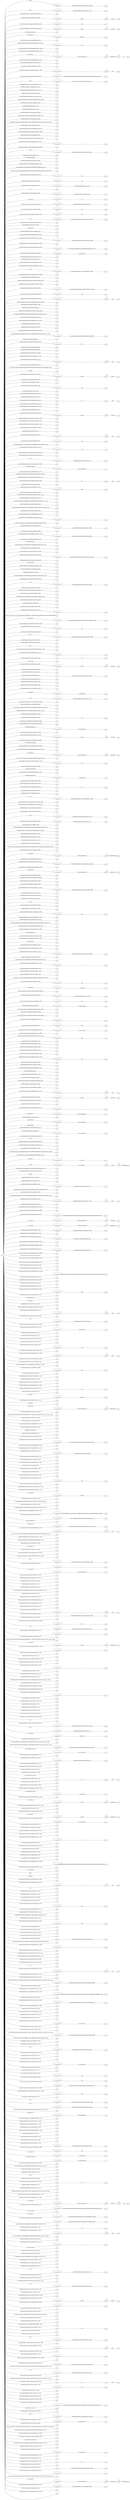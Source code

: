 digraph NFA {
  rankdir=LR;
  node [shape=circle, fontsize=10];
  __start [shape=point, label=""];
  __start -> 1;
  892 [label="892"];
  913 [label="913"];
  895 [label="895"];
  680 [label="680"];
  287 [label="287"];
  566 [label="566"];
  899 [label="899"];
  271 [label="271"];
  616 [label="616"];
  5 [label="5"];
  829 [label="829"];
  289 [label="289"];
  411 [label="411"];
  472 [label="472"];
  391 [label="391"];
  416 [label="416"];
  624 [label="624"];
  130 [label="130"];
  812 [label="812"];
  146 [label="146"];
  223 [label="223"];
  648 [label="648"];
  484 [label="484"];
  138 [label="138"];
  745 [label="745"];
  693 [label="693"];
  297 [label="297"];
  638 [label="638"];
  863 [label="863"];
  580 [label="580"];
  473 [label="473"];
  265 [label="265"];
  491 [label="491"];
  43 [label="43"];
  52 [label="52"];
  618 [label="618"];
  47 [label="47"];
  224 [label="224"];
  496 [label="496"];
  341 [label="341"];
  688 [label="688"];
  299 [label="299"];
  425 [label="425"];
  153 [label="153"];
  366 [label="366"];
  474 [label="474"];
  652 [label="652"];
  184 [label="184"];
  497 [label="497"];
  251 [label="251"];
  408 [label="408"];
  201 [label="201"];
  437 [label="437"];
  66 [label="66"];
  687 [label="687"];
  710 [label="710"];
  865 [label="865"];
  158 [label="158"];
  309 [label="309"];
  23 [label="23"];
  87 [label="87"];
  395 [label="395"];
  464 [label="464"];
  192 [label="192"];
  123 [label="123"];
  258 [label="258"];
  477 [label="477"];
  77 [label="77"];
  205 [label="205"];
  305 [label="305"];
  878 [label="878"];
  18 [label="18"];
  471 [label="471"];
  841 [label="841"];
  275 [label="275"];
  208 [label="208"];
  647 [label="647"];
  163 [label="163"];
  915 [label="915"];
  280 [label="280"];
  129 [label="129"];
  261 [label="261"];
  854 [label="854"];
  708 [label="708"];
  714 [label="714"];
  143 [label="143"];
  707 [label="707"];
  642 [label="642"];
  118 [label="118"];
  821 [label="821"];
  226 [label="226"];
  522 [label="522"];
  655 [label="655"];
  453 [label="453"];
  672 [label="672"];
  454 [label="454"];
  365 [label="365"];
  89 [label="89"];
  549 [label="549"];
  705 [label="705"];
  820 [label="820"];
  13 [label="13"];
  504 [label="504"];
  873 [label="873"];
  668 [label="668"];
  328 [label="328"];
  591 [label="591"];
  197 [label="197"];
  317 [label="317"];
  46 [label="46"];
  702 [label="702"];
  351 [label="351"];
  499 [label="499"];
  761 [label="761"];
  751 [label="751"];
  30 [label="30"];
  104 [label="104"];
  190 [label="190"];
  133 [label="133"];
  686 [label="686"];
  771 [label="771"];
  281 [label="281"];
  218 [label="218"];
  242 [label="242"];
  321 [label="321"];
  29 [label="29"];
  487 [label="487"];
  432 [label="432"];
  726 [label="726"];
  740 [label="740"];
  446 [label="446"];
  74 [label="74"];
  364 [label="364"];
  492 [label="492"];
  775 [label="775"];
  742 [label="742"];
  881 [label="881"];
  912 [label="912"];
  450 [label="450"];
  731 [label="731"];
  732 [label="732"];
  818 [label="818"];
  212 [label="212"];
  906 [label="906"];
  264 [label="264"];
  523 [label="523"];
  175 [label="175"];
  692 [label="692"];
  266 [label="266"];
  429 [label="429"];
  510 [label="510"];
  347 [label="347"];
  326 [label="326"];
  98 [label="98"];
  99 [label="99"];
  815 [label="815"];
  801 [label="801"];
  836 [label="836"];
  636 [label="636"];
  438 [label="438"];
  535 [label="535"];
  374 [label="374"];
  607 [label="607"];
  254 [label="254"];
  282 [label="282"];
  358 [label="358"];
  746 [label="746"];
  891 [label="891"];
  199 [label="199"];
  428 [label="428"];
  555 [label="555"];
  656 [label="656"];
  699 [label="699"];
  360 [label="360"];
  44 [label="44"];
  409 [label="409"];
  417 [label="417"];
  890 [label="890"];
  276 [label="276"];
  734 [label="734"];
  781 [label="781"];
  3 [label="3"];
  75 [label="75"];
  53 [label="53"];
  576 [label="576"];
  598 [label="598"];
  216 [label="216"];
  42 [label="42"];
  319 [label="319"];
  172 [label="172"];
  91 [label="91"];
  296 [label="296"];
  405 [label="405"];
  203 [label="203"];
  570 [label="570"];
  35 [label="35"];
  426 [label="426"];
  188 [label="188"];
  310 [label="310"];
  581 [label="581"];
  755 [label="755"];
  559 [label="559"];
  313 [label="313"];
  753 [label="753"];
  625 [label="625"];
  757 [label="757"];
  21 [label="21"];
  386 [label="386"];
  470 [label="470"];
  418 [label="418"];
  483 [label="483"];
  568 [label="568"];
  901 [label="901"];
  776 [label="776"];
  442 [label="442"];
  601 [label="601"];
  327 [label="327"];
  556 [label="556"];
  325 [label="325"];
  907 [label="907"];
  397 [label="397"];
  241 [label="241"];
  272 [label="272"];
  407 [label="407"];
  724 [label="724"];
  195 [label="195"];
  329 [label="329"];
  371 [label="371"];
  334 [label="334"];
  345 [label="345"];
  459 [label="459"];
  670 [label="670"];
  791 [label="791"];
  538 [label="538"];
  214 [label="214"];
  752 [label="752"];
  884 [label="884"];
  219 [label="219"];
  542 [label="542"];
  877 [label="877"];
  897 [label="897"];
  536 [label="536"];
  669 [label="669"];
  162 [label="162"];
  247 [label="247"];
  853 [label="853"];
  447 [label="447"];
  187 [label="187"];
  465 [label="465"];
  373 [label="373"];
  361 [label="361"];
  204 [label="204"];
  398 [label="398"];
  634 [label="634"];
  831 [label="831"];
  871 [label="871"];
  186 [label="186"];
  605 [label="605"];
  723 [label="723"];
  38 [label="38"];
  574 [label="574"];
  874 [label="874"];
  217 [label="217"];
  235 [label="235"];
  727 [label="727"];
  814 [label="814"];
  505 [label="505"];
  14 [label="14"];
  613 [label="613"];
  95 [label="95"];
  148 [label="148"];
  857 [label="857"];
  285 [label="285"];
  577 [label="577"];
  685 [label="685"];
  436 [label="436"];
  783 [label="783"];
  799 [label="799"];
  864 [label="864"];
  135 [label="135"];
  735 [label="735"];
  811 [label="811"];
  1 [label="1"];
  520 [label="520"];
  662 [label="662"];
  562 [label="562"];
  855 [label="855"];
  127 [label="127"];
  160 [label="160"];
  12 [label="12"];
  267 [label="267"];
  421 [label="421"];
  427 [label="427"];
  683 [label="683"];
  253 [label="253"];
  896 [label="896"];
  586 [label="586"];
  800 [label="800"];
  754 [label="754"];
  419 [label="419"];
  507 [label="507"];
  905 [label="905"];
  641 [label="641"];
  381 [label="381"];
  558 [label="558"];
  759 [label="759"];
  914 [label="914"];
  544 [label="544"];
  404 [label="404"];
  303 [label="303"];
  320 [label="320"];
  539 [label="539"];
  445 [label="445"];
  790 [label="790"];
  178 [label="178"];
  533 [label="533"];
  737 [label="737"];
  593 [label="593"];
  826 [label="826"];
  302 [label="302"];
  866 [label="866"];
  402 [label="402"];
  228 [label="228"];
  637 [label="637"];
  749 [label="749"];
  802 [label="802"];
  810 [label="810"];
  665 [label="665"];
  59 [label="59"];
  420 [label="420"];
  770 [label="770"];
  729 [label="729"];
  792 [label="792"];
  651 [label="651"];
  142 [label="142"];
  380 [label="380"];
  352 [label="352"];
  695 [label="695"];
  502 [label="502"];
  844 [label="844"];
  469 [label="469"];
  530 [label="530"];
  537 [label="537"];
  571 [label="571"];
  682 [label="682"];
  316 [label="316"];
  306 [label="306"];
  512 [label="512"];
  552 [label="552"];
  55 [label="55"];
  588 [label="588"];
  2 [label="2"];
  885 [label="885"];
  840 [label="840"];
  452 [label="452"];
  49 [label="49"];
  430 [label="430"];
  457 [label="457"];
  779 [label="779"];
  111 [label="111"];
  603 [label="603"];
  481 [label="481"];
  339 [label="339"];
  387 [label="387"];
  519 [label="519"];
  232 [label="232"];
  678 [label="678"];
  260 [label="260"];
  784 [label="784"];
  34 [label="34"];
  739 [label="739"];
  786 [label="786"];
  449 [label="449"];
  837 [label="837"];
  390 [label="390"];
  100 [label="100"];
  279 [label="279"];
  564 [label="564"];
  19 [label="19"];
  513 [label="513"];
  730 [label="730"];
  40 [label="40"];
  526 [label="526"];
  694 [label="694"];
  222 [label="222"];
  7 [label="7"];
  119 [label="119"];
  84 [label="84"];
  807 [label="807"];
  67 [label="67"];
  41 [label="41"];
  324 [label="324"];
  355 [label="355"];
  461 [label="461"];
  748 [label="748"];
  661 [label="661"];
  617 [label="617"];
  117 [label="117"];
  198 [label="198"];
  482 [label="482"];
  832 [label="832"];
  322 [label="322"];
  181 [label="181"];
  239 [label="239"];
  335 [label="335"];
  880 [label="880"];
  348 [label="348"];
  340 [label="340"];
  58 [label="58"];
  494 [label="494"];
  92 [label="92"];
  221 [label="221"];
  164 [label="164"];
  284 [label="284"];
  116 [label="116"];
  615 [label="615"];
  610 [label="610"];
  704 [label="704"];
  26 [label="26"];
  346 [label="346"];
  495 [label="495"];
  839 [label="839"];
  31 [label="31"];
  667 [label="667"];
  17 [label="17"];
  94 [label="94"];
  843 [label="843"];
  632 [label="632"];
  611 [label="611"];
  764 [label="764"];
  720 [label="720"];
  904 [label="904"];
  54 [label="54"];
  847 [label="847"];
  773 [label="773"];
  193 [label="193"];
  563 [label="563"];
  919 [label="919"];
  768 [label="768"];
  11 [label="11"];
  506 [label="506"];
  666 [label="666"];
  109 [label="109"];
  189 [label="189"];
  621 [label="621"];
  479 [label="479"];
  796 [label="796"];
  125 [label="125"];
  211 [label="211"];
  236 [label="236"];
  270 [label="270"];
  344 [label="344"];
  62 [label="62"];
  684 [label="684"];
  295 [label="295"];
  819 [label="819"];
  816 [label="816"];
  716 [label="716"];
  268 [label="268"];
  410 [label="410"];
  166 [label="166"];
  758 [label="758"];
  893 [label="893"];
  350 [label="350"];
  413 [label="413"];
  229 [label="229"];
  293 [label="293"];
  679 [label="679"];
  803 [label="803"];
  889 [label="889"];
  171 [label="171"];
  392 [label="392"];
  508 [label="508"];
  567 [label="567"];
  65 [label="65"];
  806 [label="806"];
  174 [label="174"];
  140 [label="140"];
  69 [label="69"];
  114 [label="114"];
  629 [label="629"];
  336 [label="336"];
  808 [label="808"];
  141 [label="141"];
  48 [label="48"];
  298 [label="298"];
  572 [label="572"];
  524 [label="524"];
  657 [label="657"];
  789 [label="789"];
  828 [label="828"];
  399 [label="399"];
  852 [label="852"];
  900 [label="900"];
  283 [label="283"];
  403 [label="403"];
  534 [label="534"];
  595 [label="595"];
  909 [label="909"];
  137 [label="137"];
  101 [label="101"];
  231 [label="231"];
  244 [label="244"];
  589 [label="589"];
  332 [label="332"];
  394 [label="394"];
  725 [label="725"];
  916 [label="916"];
  157 [label="157"];
  887 [label="887"];
  57 [label="57"];
  646 [label="646"];
  736 [label="736"];
  573 [label="573"];
  747 [label="747"];
  220 [label="220"];
  370 [label="370"];
  569 [label="569"];
  633 [label="633"];
  660 [label="660"];
  774 [label="774"];
  83 [label="83"];
  106 [label="106"];
  412 [label="412"];
  64 [label="64"];
  541 [label="541"];
  827 [label="827"];
  849 [label="849"];
  480 [label="480"];
  846 [label="846"];
  809 [label="809"];
  238 [label="238"];
  331 [label="331"];
  377 [label="377"];
  713 [label="713"];
  701 [label="701"];
  161 [label="161"];
  20 [label="20"];
  609 [label="609"];
  28 [label="28"];
  252 [label="252"];
  72 [label="72"];
  804 [label="804"];
  628 [label="628"];
  120 [label="120"];
  61 [label="61"];
  696 [label="696"];
  273 [label="273"];
  456 [label="456"];
  649 [label="649"];
  85 [label="85"];
  650 [label="650"];
  765 [label="765"];
  640 [label="640"];
  215 [label="215"];
  16 [label="16"];
  639 [label="639"];
  401 [label="401"];
  183 [label="183"];
  630 [label="630"];
  225 [label="225"];
  493 [label="493"];
  780 [label="780"];
  207 [label="207"];
  194 [label="194"];
  97 [label="97"];
  681 [label="681"];
  191 [label="191"];
  787 [label="787"];
  876 [label="876"];
  462 [label="462"];
  353 [label="353"];
  315 [label="315"];
  488 [label="488"];
  22 [label="22"];
  793 [label="793"];
  170 [label="170"];
  908 [label="908"];
  32 [label="32"];
  582 [label="582"];
  318 [label="318"];
  631 [label="631"];
  738 [label="738"];
  851 [label="851"];
  103 [label="103"];
  664 [label="664"];
  110 [label="110"];
  560 [label="560"];
  862 [label="862"];
  903 [label="903"];
  362 [label="362"];
  797 [label="797"];
  107 [label="107"];
  514 [label="514"];
  712 [label="712"];
  333 [label="333"];
  529 [label="529"];
  414 [label="414"];
  463 [label="463"];
  385 [label="385"];
  372 [label="372"];
  635 [label="635"];
  578 [label="578"];
  703 [label="703"];
  393 [label="393"];
  769 [label="769"];
  715 [label="715"];
  439 [label="439"];
  202 [label="202"];
  600 [label="600"];
  898 [label="898"];
  431 [label="431"];
  532 [label="532"];
  50 [label="50"];
  136 [label="136"];
  788 [label="788"];
  155 [label="155"];
  518 [label="518"];
  262 [label="262"];
  575 [label="575"];
  86 [label="86"];
  756 [label="756"];
  515 [label="515"];
  375 [label="375"];
  292 [label="292"];
  93 [label="93"];
  548 [label="548"];
  112 [label="112"];
  579 [label="579"];
  674 [label="674"];
  356 [label="356"];
  527 [label="527"];
  540 [label="540"];
  592 [label="592"];
  113 [label="113"];
  304 [label="304"];
  314 [label="314"];
  338 [label="338"];
  144 [label="144"];
  750 [label="750"];
  883 [label="883"];
  467 [label="467"];
  867 [label="867"];
  833 [label="833"];
  367 [label="367"];
  359 [label="359"];
  382 [label="382"];
  489 [label="489"];
  159 [label="159"];
  8 [label="8"];
  663 [label="663"];
  277 [label="277"];
  180 [label="180"];
  256 [label="256"];
  525 [label="525"];
  90 [label="90"];
  676 [label="676"];
  245 [label="245"];
  858 [label="858"];
  249 [label="249"];
  234 [label="234"];
  501 [label="501"];
  517 [label="517"];
  10 [label="10"];
  675 [label="675"];
  782 [label="782"];
  330 [label="330"];
  475 [label="475"];
  722 [label="722"];
  785 [label="785"];
  604 [label="604"];
  363 [label="363"];
  400 [label="400"];
  444 [label="444"];
  673 [label="673"];
  834 [label="834"];
  910 [label="910"];
  585 [label="585"];
  134 [label="134"];
  121 [label="121"];
  151 [label="151"];
  451 [label="451"];
  551 [label="551"];
  406 [label="406"];
  102 [label="102"];
  868 [label="868"];
  813 [label="813"];
  15 [label="15"];
  25 [label="25"];
  79 [label="79"];
  824 [label="824"];
  323 [label="323"];
  230 [label="230"];
  433 [label="433"];
  772 [label="772"];
  627 [label="627"];
  654 [label="654"];
  721 [label="721"];
  294 [label="294"];
  778 [label="778"];
  879 [label="879"];
  882 [label="882"];
  599 [label="599"];
  870 [label="870"];
  182 [label="182"];
  706 [label="706"];
  902 [label="902"];
  443 [label="443"];
  643 [label="643"];
  176 [label="176"];
  88 [label="88"];
  115 [label="115"];
  448 [label="448"];
  274 [label="274"];
  60 [label="60"];
  227 [label="227"];
  37 [label="37"];
  476 [label="476"];
  478 [label="478"];
  124 [label="124"];
  177 [label="177"];
  626 [label="626"];
  81 [label="81"];
  82 [label="82"];
  872 [label="872"];
  288 [label="288"];
  644 [label="644"];
  291 [label="291"];
  543 [label="543"];
  33 [label="33"];
  691 [label="691"];
  466 [label="466"];
  422 [label="422"];
  689 [label="689"];
  70 [label="70"];
  590 [label="590"];
  920 [label="920"];
  700 [label="700"];
  623 [label="623"];
  139 [label="139"];
  719 [label="719"];
  659 [label="659"];
  145 [label="145"];
  498 [label="498"];
  460 [label="460"];
  240 [label="240"];
  565 [label="565"];
  653 [label="653"];
  154 [label="154"];
  308 [label="308"];
  185 [label="185"];
  248 [label="248"];
  4 [label="4"];
  376 [label="376"];
  440 [label="440"];
  269 [label="269"];
  435 [label="435"];
  468 [label="468"];
  658 [label="658"];
  711 [label="711"];
  717 [label="717"];
  250 [label="250"];
  126 [label="126"];
  825 [label="825"];
  830 [label="830"];
  383 [label="383"];
  108 [label="108"];
  766 [label="766"];
  888 [label="888"];
  206 [label="206"];
  45 [label="45"];
  583 [label="583"];
  614 [label="614"];
  263 [label="263"];
  622 [label="622"];
  73 [label="73"];
  441 [label="441"];
  817 [label="817"];
  743 [label="743"];
  744 [label="744"];
  396 [label="396"];
  485 [label="485"];
  587 [label="587"];
  96 [label="96"];
  357 [label="357"];
  561 [label="561"];
  132 [label="132"];
  861 [label="861"];
  911 [label="911"];
  554 [label="554"];
  24 [label="24"];
  697 [label="697"];
  550 [label="550"];
  233 [label="233"];
  503 [label="503"];
  690 [label="690"];
  337 [label="337"];
  379 [label="379"];
  848 [label="848"];
  173 [label="173"];
  301 [label="301"];
  51 [label="51"];
  835 [label="835"];
  169 [label="169"];
  9 [label="9"];
  6 [label="6"];
  68 [label="68"];
  36 [label="36"];
  128 [label="128"];
  307 [label="307"];
  860 [label="860"];
  369 [label="369"];
  596 [label="596"];
  80 [label="80"];
  259 [label="259"];
  612 [label="612"];
  378 [label="378"];
  798 [label="798"];
  56 [label="56"];
  150 [label="150"];
  822 [label="822"];
  760 [label="760"];
  823 [label="823"];
  845 [label="845"];
  213 [label="213"];
  286 [label="286"];
  278 [label="278"];
  795 [label="795"];
  122 [label="122"];
  389 [label="389"];
  415 [label="415"];
  528 [label="528"];
  553 [label="553"];
  606 [label="606"];
  767 [label="767"];
  777 [label="777"];
  152 [label="152"];
  147 [label="147"];
  424 [label="424"];
  312 [label="312"];
  39 [label="39"];
  434 [label="434"];
  838 [label="838"];
  547 [label="547"];
  354 [label="354"];
  486 [label="486"];
  894 [label="894"];
  63 [label="63"];
  677 [label="677"];
  71 [label="71"];
  917 [label="917"];
  546 [label="546"];
  842 [label="842"];
  545 [label="545"];
  196 [label="196"];
  516 [label="516"];
  619 [label="619"];
  698 [label="698"];
  131 [label="131"];
  709 [label="709"];
  388 [label="388"];
  728 [label="728"];
  165 [label="165"];
  620 [label="620"];
  246 [label="246"];
  455 [label="455"];
  584 [label="584"];
  243 [label="243"];
  509 [label="509"];
  886 [label="886"];
  794 [label="794"];
  156 [label="156"];
  27 [label="27"];
  343 [label="343"];
  521 [label="521"];
  237 [label="237"];
  349 [label="349"];
  149 [label="149"];
  105 [label="105"];
  741 [label="741"];
  875 [label="875"];
  368 [label="368"];
  210 [label="210"];
  763 [label="763"];
  850 [label="850"];
  78 [label="78"];
  311 [label="311"];
  511 [label="511"];
  594 [label="594"];
  602 [label="602"];
  671 [label="671"];
  762 [label="762"];
  859 [label="859"];
  342 [label="342"];
  869 [label="869"];
  255 [label="255"];
  608 [label="608"];
  500 [label="500"];
  557 [label="557"];
  209 [label="209"];
  718 [label="718"];
  733 [label="733"];
  856 [label="856"];
  384 [label="384"];
  300 [label="300"];
  290 [label="290"];
  167 [label="167"];
  490 [label="490"];
  531 [label="531"];
  76 [label="76"];
  423 [label="423"];
  179 [label="179"];
  168 [label="168"];
  200 [label="200"];
  918 [label="918"];
  597 [label="597"];
  805 [label="805"];
  458 [label="458"];
  645 [label="645"];
  257 [label="257"];
  { node [shape=doublecircle]; 2 4 5 7 9 11 13 15 16 18 20 21 22 23 25 27 28 29 30 31 32 33 34 35 36 37 38 39 40 42 43 45 47 48 49 50 52 53 54 55 56 57 58 59 60 61 62 63 65 66 67 68 69 70 71 72 73 74 75 77 80 81 82 83 85 86 87 88 89 90 91 92 93 94 97 100 102 103 104 106 107 108 110 111 112 113 114 116 117 119 121 123 125 127 128 129 130 131 132 133 134 135 136 137 138 139 140 141 142 143 144 145 146 147 148 149 150 152 153 154 156 159 160 161 163 166 167 169 172 173 174 175 176 177 178 180 181 182 183 184 185 186 187 188 189 190 191 192 193 194 195 196 197 199 200 201 203 204 206 207 209 210 211 213 215 216 217 218 219 221 223 224 225 226 227 228 229 230 231 232 233 234 236 237 238 239 240 241 242 243 244 245 246 248 251 252 253 254 256 257 258 259 260 261 262 263 264 265 266 267 269 272 274 276 278 280 281 282 283 286 289 291 292 294 296 298 299 300 302 303 304 306 307 308 309 310 312 314 316 318 320 322 323 324 325 326 327 328 329 330 331 332 333 334 335 336 337 338 339 340 341 342 343 344 346 347 348 350 353 354 355 357 360 361 363 366 367 368 369 370 371 372 374 375 376 377 378 379 380 381 382 383 384 385 386 387 388 389 390 392 393 395 397 398 399 400 402 403 404 405 406 407 408 409 410 411 412 413 414 416 417 418 419 420 421 422 423 424 425 426 428 431 432 433 434 436 437 438 439 440 441 442 443 444 445 446 449 452 454 455 456 457 459 461 463 464 465 466 468 469 470 472 473 474 475 476 478 479 480 482 484 486 488 490 491 492 493 494 495 496 497 498 499 500 501 502 503 504 505 506 507 508 509 510 511 512 513 514 516 517 518 520 523 524 525 527 530 531 533 536 537 538 539 540 541 542 544 545 546 547 548 549 550 551 552 553 554 555 556 557 558 559 560 562 563 565 567 568 569 570 572 573 574 575 576 577 578 579 580 581 582 583 585 586 587 588 589 590 591 592 593 594 595 597 600 601 602 603 605 606 607 608 609 610 611 612 613 614 615 618 621 623 624 626 628 630 631 632 633 634 635 636 638 639 640 642 643 644 645 646 648 649 650 652 654 656 658 660 661 662 663 664 665 666 667 668 669 670 671 672 673 674 675 676 677 678 679 680 681 682 683 684 685 686 688 689 690 692 695 696 697 699 702 703 705 708 709 710 711 712 713 714 716 717 718 719 720 721 722 723 724 725 726 727 728 729 730 731 732 733 734 736 737 738 740 741 742 744 745 747 748 749 750 751 752 753 754 756 757 759 761 763 764 765 766 768 771 772 776 777 778 779 781 784 787 790 792 794 796 798 801 804 808 811 815 818 821 825 828 830 832 834 836 838 840 842 843 844 845 846 848 850 851 852 853 854 855 856 857 858 859 860 862 864 866 868 870 872 874 876 877 878 879 880 881 882 883 885 887 889 891 893 895 897 899 900 901 902 904 906 908 910 912 914 916 918 919 920 }
  1 -> 2 [label="#gw-desktop-herotator"];
  1 -> 3 [label="#gw-desktop-herotator"];
  3 -> 3 [label="*"];
  3 -> 4 [label=".a-carousel-viewport"];
  1 -> 5 [label="#gw-desktop-herotator.tall"];
  1 -> 6 [label="#gw-desktop-herotator.tall"];
  6 -> 6 [label="*"];
  6 -> 7 [label=".a-carousel-container"];
  1 -> 8 [label="#gw-desktop-herotator.tall"];
  8 -> 8 [label="*"];
  8 -> 9 [label=".a-carousel-controls"];
  1 -> 10 [label="#gw-desktop-herotator.tall"];
  10 -> 10 [label="*"];
  10 -> 11 [label=".a-carousel-left"];
  1 -> 12 [label="#gw-desktop-herotator.tall"];
  12 -> 12 [label="*"];
  12 -> 13 [label=".a-carousel-right"];
  1 -> 14 [label="#gw-desktop-herotator.tall"];
  14 -> 14 [label="*"];
  14 -> 15 [label=".a-carousel-viewport"];
  1 -> 16 [label="#gw-desktop-herotator.tall.single-slide-hero"];
  1 -> 17 [label="#gw-desktop-herotator.tall.single-slide-hero"];
  17 -> 17 [label="*"];
  17 -> 18 [label=".a-carousel-controls"];
  1 -> 19 [label="#gw-desktop-herotator.tall.single-slide-hero"];
  19 -> 19 [label="*"];
  19 -> 20 [label=".a-carousel-viewport"];
  1 -> 21 [label="#icp-touch-link-cop"];
  1 -> 22 [label="#icp-touch-link-country"];
  1 -> 23 [label="#icp-touch-link-language"];
  1 -> 24 [label="#nav-flyout-ewc"];
  24 -> 24 [label="*"];
  24 -> 25 [label=".nav-flyout-buffer-left"];
  1 -> 26 [label="#nav-flyout-ewc"];
  26 -> 26 [label="*"];
  26 -> 27 [label=".nav-flyout-buffer-right"];
  1 -> 28 [label="-webkit-media-controls-panel"];
  1 -> 29 [label="-webkit-media-controls-panel-container"];
  1 -> 30 [label="-webkit-media-controls-start-playback-button"];
  1 -> 31 [label="-webkit-scrollbar"];
  1 -> 32 [label="._ameyal-product-shoveler_energy-efficiency_energy-efficiency-badge-data-sheet-label-container__2iEi2"];
  1 -> 33 [label="._ameyal-product-shoveler_energy-efficiency_energy-efficiency-badge-data-sheet-label__3b6X3"];
  1 -> 34 [label="._ameyal-product-shoveler_energy-efficiency_energy-efficiency-badge-rating-2021__2Q_3P"];
  1 -> 35 [label="._ameyal-product-shoveler_energy-efficiency_energy-efficiency-badge-rating-sign__1ronK"];
  1 -> 36 [label="._ameyal-product-shoveler_energy-efficiency_energy-efficiency-badge-rating__3_0eN"];
  1 -> 37 [label="._ameyal-product-shoveler_energy-efficiency_energy-efficiency-badge-shape__1IcJY"];
  1 -> 38 [label="._ameyal-product-shoveler_energy-efficiency_energy-efficiency-badge-standard__28gp8"];
  1 -> 39 [label="._ameyal-product-shoveler_energy-efficiency_energy-efficiency-container__1Pkva"];
  1 -> 40 [label="._ameyal-product-shoveler_image_asin-container-white-box__QwmgO"];
  1 -> 41 [label="._ameyal-product-shoveler_image_asin-container-white-box__QwmgO"];
  41 -> 41 [label="*"];
  41 -> 42 [label="img"];
  1 -> 43 [label="._ameyal-product-shoveler_image_asin-container__2jyCM"];
  1 -> 44 [label="._ameyal-product-shoveler_image_asin-container__2jyCM"];
  44 -> 44 [label="*"];
  44 -> 45 [label="img"];
  1 -> 46 [label="._ameyal-product-shoveler_image_base-padding__2zxN3"];
  46 -> 46 [label="*"];
  46 -> 47 [label="img"];
  1 -> 48 [label="._ameyal-product-shoveler_image_force-square__yjzpK"];
  1 -> 49 [label="._ameyal-product-shoveler_image_override-square__2e4Zf"];
  1 -> 50 [label="._ameyal-product-shoveler_image_round-corners__2y_fS"];
  1 -> 51 [label="._ameyal-product-shoveler_image_small-padding__15RRH"];
  51 -> 51 [label="*"];
  51 -> 52 [label="img"];
  1 -> 53 [label="._ameyal-product-shoveler_style_ad-feedback-loading-spinnner-rtl__2BoOY"];
  1 -> 54 [label="._ameyal-product-shoveler_style_ad-feedback-loading-spinnner__1nmZw"];
  1 -> 55 [label="._ameyal-product-shoveler_style_ad-feedback-primary-link__2bIZi"];
  1 -> 56 [label="._ameyal-product-shoveler_style_ad-feedback-sprite-mobile__2_rj8"];
  1 -> 57 [label="._ameyal-product-shoveler_style_ad-feedback-sprite__28uwB"];
  1 -> 58 [label="._ameyal-product-shoveler_style_ad-feedback-text-desktop__q3xp_"];
  1 -> 59 [label="._ameyal-product-shoveler_style_ad-feedback-text__2HjQ9"];
  1 -> 60 [label="._ameyal-product-shoveler_style_apexBadgeLabel__2-Vye"];
  1 -> 61 [label="._ameyal-product-shoveler_style_apexBadgeMessage__1tHvd"];
  1 -> 62 [label="._ameyal-product-shoveler_style_aspect-button-group__1LqUG"];
  1 -> 63 [label="._ameyal-product-shoveler_style_aspect-button__7cH_E"];
  1 -> 64 [label="._ameyal-product-shoveler_style_aspect-button__7cH_E"];
  64 -> 65 [label="svg"];
  1 -> 66 [label="._ameyal-product-shoveler_style_aspect-ratio-1236x1080__3aEzl"];
  1 -> 67 [label="._ameyal-product-shoveler_style_aspect-ratio-15x3__1h649"];
  1 -> 68 [label="._ameyal-product-shoveler_style_aspect-ratio-16x9__cBPv8"];
  1 -> 69 [label="._ameyal-product-shoveler_style_aspect-ratio-4x3__3BewI"];
  1 -> 70 [label="._ameyal-product-shoveler_style_aspect-ratio-5x8__2IaNz"];
  1 -> 71 [label="._ameyal-product-shoveler_style_aspect-ratio-dynamic-60vh__3N5g_"];
  1 -> 72 [label="._ameyal-product-shoveler_style_aspect-ratio-fill__2Zjfb"];
  1 -> 73 [label="._ameyal-product-shoveler_style_aspect-text__S4PU1"];
  1 -> 74 [label="._ameyal-product-shoveler_style_autoplay-span__2CMfc"];
  1 -> 75 [label="._ameyal-product-shoveler_style_badge-container__20aJ2"];
  1 -> 76 [label="._ameyal-product-shoveler_style_badge-container__20aJ2"];
  76 -> 77 [label="div"];
  1 -> 78 [label="._ameyal-product-shoveler_style_badge-container__20aJ2"];
  78 -> 79 [label="div"];
  79 -> 80 [label="span"];
  1 -> 81 [label="._ameyal-product-shoveler_style_badgeLabel__pJ5rc"];
  1 -> 82 [label="._ameyal-product-shoveler_style_badgeMessage__2Dtw7"];
  1 -> 83 [label="._ameyal-product-shoveler_style_carouselContainer__3N7M1"];
  1 -> 84 [label="._ameyal-product-shoveler_style_carouselContainer__3N7M1"];
  84 -> 84 [label="*"];
  84 -> 85 [label="li.a-carousel-card"];
  1 -> 86 [label="._ameyal-product-shoveler_style_close-icon-wrapper__1zvdC"];
  1 -> 87 [label="._ameyal-product-shoveler_style_close-icon__2RJs3"];
  1 -> 88 [label="._ameyal-product-shoveler_style_close-text__2-gwn"];
  1 -> 89 [label="._ameyal-product-shoveler_style_cta-link__2xo74"];
  1 -> 90 [label="._ameyal-product-shoveler_style_desktop-close-button__1iL_P"];
  1 -> 91 [label="._ameyal-product-shoveler_style_displayCount__1MVut"];
  1 -> 92 [label="._ameyal-product-shoveler_style_empty-footer__2d59h"];
  1 -> 93 [label="._ameyal-product-shoveler_style_five-pack__1-Tql"];
  1 -> 94 [label="._ameyal-product-shoveler_style_fluid-lazy-video__fInMS"];
  1 -> 95 [label="._ameyal-product-shoveler_style_fluid-lazy-video__fInMS"];
  95 -> 95 [label="*"];
  95 -> 96 [label=".video-js"];
  96 -> 96 [label="*"];
  96 -> 97 [label=".vjs-poster"];
  1 -> 98 [label="._ameyal-product-shoveler_style_fluid-lazy-video__fInMS"];
  98 -> 98 [label="*"];
  98 -> 99 [label=".video-js"];
  99 -> 99 [label="*"];
  99 -> 100 [label=".vjs-tech"];
  1 -> 101 [label="._ameyal-product-shoveler_style_fluid-lazy-video__fInMS"];
  101 -> 101 [label="*"];
  101 -> 102 [label=".video-js.vjs-fluid"];
  1 -> 103 [label="._ameyal-product-shoveler_style_four-pack__1ufgr"];
  1 -> 104 [label="._ameyal-product-shoveler_style_gw-hero-close-button__3svyZ"];
  1 -> 105 [label="._ameyal-product-shoveler_style_gw-hero-close-button__3svyZ"];
  105 -> 105 [label="*"];
  105 -> 106 [label="._ameyal-product-shoveler_style_close-black-icon__3hkbe"];
  1 -> 107 [label="._ameyal-product-shoveler_style_gwm-link-footer__3OF47"];
  1 -> 108 [label="._ameyal-product-shoveler_style_haulRibbon__3VZNi"];
  1 -> 109 [label="._ameyal-product-shoveler_style_haulRibbon__3VZNi"];
  109 -> 109 [label="*"];
  109 -> 110 [label="._ameyal-product-shoveler_style_logo__15d-3"];
  1 -> 111 [label="._ameyal-product-shoveler_style_header-icon__2cuVV"];
  1 -> 112 [label="._ameyal-product-shoveler_style_header-link__cUhOK"];
  1 -> 113 [label="._ameyal-product-shoveler_style_header__1vGdj"];
  1 -> 114 [label="._ameyal-product-shoveler_style_image-container__2OiZA"];
  1 -> 115 [label="._ameyal-product-shoveler_style_image-container__2OiZA"];
  115 -> 115 [label="*"];
  115 -> 116 [label="img"];
  1 -> 117 [label="._ameyal-product-shoveler_style_inlineErrorDetails__1NBx-"];
  1 -> 118 [label="._ameyal-product-shoveler_style_lazy-loaded-video__3m5dG"];
  118 -> 118 [label="*"];
  118 -> 119 [label="._ameyal-product-shoveler_style_cover-cta-link__2HKJP"];
  1 -> 120 [label="._ameyal-product-shoveler_style_lazy-loaded-video__3m5dG"];
  120 -> 120 [label="*"];
  120 -> 121 [label="img._ameyal-product-shoveler_style_cover-portrait-image__2lhzL"];
  1 -> 122 [label="._ameyal-product-shoveler_style_lazy-loaded-video__3m5dG"];
  122 -> 122 [label="*"];
  122 -> 123 [label="img._ameyal-product-shoveler_style_dynamic-portrait-image__1Wrzd"];
  1 -> 124 [label="._ameyal-product-shoveler_style_lazy-loaded-video__3m5dG"];
  124 -> 124 [label="*"];
  124 -> 125 [label="video"];
  1 -> 126 [label="._ameyal-product-shoveler_style_lazy-loaded-video__3m5dG._ameyal-product-shoveler_style_fluid-lazy-video__fInMS"];
  126 -> 126 [label="*"];
  126 -> 127 [label="img._ameyal-product-shoveler_style_fluid-landscape-image__TE6PT"];
  1 -> 128 [label="._ameyal-product-shoveler_style_logoGap__nKNZ9"];
  1 -> 129 [label="._ameyal-product-shoveler_style_logoRectangle__1VJwu"];
  1 -> 130 [label="._ameyal-product-shoveler_style_logoSquareContainer__3Paoc"];
  1 -> 131 [label="._ameyal-product-shoveler_style_logoSquare__3NZyi"];
  1 -> 132 [label="._ameyal-product-shoveler_style_logo__2ZQ-N"];
  1 -> 133 [label="._ameyal-product-shoveler_style_mixed-button__2og-m"];
  1 -> 134 [label="._ameyal-product-shoveler_style_mobile-close-button__3PB07"];
  1 -> 135 [label="._ameyal-product-shoveler_style_mobile-double-border-link-focus__1Oz9p"];
  1 -> 136 [label="._ameyal-product-shoveler_style_mobile-double-border-link-focus__1Oz9p._ameyal-product-shoveler_style_focus-visible__3HkmX"];
  1 -> 137 [label="._ameyal-product-shoveler_style_mosaic-card-body__1HmTs"];
  1 -> 138 [label="._ameyal-product-shoveler_style_mosaic-card__1C-_R"];
  1 -> 139 [label="._ameyal-product-shoveler_style_negative-button__1Dvqz"];
  1 -> 140 [label="._ameyal-product-shoveler_style_negativeMarginAdjust__1nqu9"];
  1 -> 141 [label="._ameyal-product-shoveler_style_oneLineTruncation__2WWse"];
  1 -> 142 [label="._ameyal-product-shoveler_style_overlay__3Sx3u"];
  1 -> 143 [label="._ameyal-product-shoveler_style_positive-button__3UOC3"];
  1 -> 144 [label="._ameyal-product-shoveler_style_poster-image__1W0yA"];
  1 -> 145 [label="._ameyal-product-shoveler_style_smartText__ubpEw"];
  1 -> 146 [label="._ameyal-product-shoveler_style_spCSRFTreatment__-hwVO"];
  1 -> 147 [label="._ameyal-product-shoveler_style_spacer__7Pyg3"];
  1 -> 148 [label="._ameyal-product-shoveler_style_stacking-context__3PbQE"];
  1 -> 149 [label="._ameyal-product-shoveler_style_theming-background-override__1HfzJ"];
  1 -> 150 [label="._ameyal-product-shoveler_style_theming-text-color__2f7xc"];
  1 -> 151 [label="._ameyal-product-shoveler_style_theming-text-color__2f7xc"];
  151 -> 151 [label="*"];
  151 -> 152 [label="a"];
  1 -> 153 [label="._ameyal-product-shoveler_style_themingTextColorWhite__1zryO"];
  1 -> 154 [label="._ameyal-product-shoveler_style_themingTextColor__1YKkf"];
  1 -> 155 [label="._ameyal-product-shoveler_style_themingTextColor__1YKkf"];
  155 -> 155 [label="*"];
  155 -> 156 [label="a"];
  1 -> 157 [label="._ameyal-product-shoveler_style_themingTextColor__1YKkf"];
  157 -> 157 [label="*"];
  157 -> 158 [label="a"];
  158 -> 158 [label="*"];
  158 -> 159 [label="span"];
  1 -> 160 [label="._ameyal-product-shoveler_style_themingTextColor__1oQsI"];
  1 -> 161 [label="._ameyal-product-shoveler_style_themingTextColor__2LCvL"];
  1 -> 162 [label="._ameyal-product-shoveler_style_themingTextColor__2LCvL"];
  162 -> 162 [label="*"];
  162 -> 163 [label="a"];
  1 -> 164 [label="._ameyal-product-shoveler_style_themingTextColor__2LCvL"];
  164 -> 164 [label="*"];
  164 -> 165 [label="a"];
  165 -> 165 [label="*"];
  165 -> 166 [label="span"];
  1 -> 167 [label="._ameyal-product-shoveler_style_themingTextColor__lrzuC"];
  1 -> 168 [label="._ameyal-product-shoveler_style_themingTextColor__lrzuC"];
  168 -> 168 [label="*"];
  168 -> 169 [label="a"];
  1 -> 170 [label="._ameyal-product-shoveler_style_themingTextColor__lrzuC"];
  170 -> 170 [label="*"];
  170 -> 171 [label="a"];
  171 -> 171 [label="*"];
  171 -> 172 [label="span"];
  1 -> 173 [label="._ameyal-product-shoveler_style_three-pack__5s3hP"];
  1 -> 174 [label="._ameyal-product-shoveler_style_threeLineTruncation__UkUjj"];
  1 -> 175 [label="._ameyal-product-shoveler_style_tile-container__1QgAV"];
  1 -> 176 [label="._ameyal-product-shoveler_style_tile-grid__QMxNY"];
  1 -> 177 [label="._ameyal-product-shoveler_style_tile-link__38lTa"];
  1 -> 178 [label="._ameyal-product-shoveler_style_tile-theming__3eeyj"];
  1 -> 179 [label="._ameyal-product-shoveler_style_tile-theming__3eeyj"];
  179 -> 180 [label="._ameyal-product-shoveler_style_image-container__2OiZA"];
  1 -> 181 [label="._ameyal-product-shoveler_style_truncation__x9-69"];
  1 -> 182 [label="._ameyal-product-shoveler_style_twoLineTruncation__16TLV"];
  1 -> 183 [label="._ameyal-product-shoveler_style_video-container__1hKS1"];
  1 -> 184 [label="._ameyal-product-shoveler_style_video-container__1hKS1._ameyal-product-shoveler_style_show-video__xX4WM"];
  1 -> 185 [label="._ameyal-product-shoveler_style_wd-backdrop-data__1znxG"];
  1 -> 186 [label="._ameyal-product-shoveler_style_wd-card-link-focus__sm6Xn"];
  1 -> 187 [label="._ameyal-product-shoveler_style_wdHeader__Edrev"];
  1 -> 188 [label="._cropped-image-link_energy-efficiency_energy-efficiency-badge-data-sheet-label-container__2iEi2"];
  1 -> 189 [label="._cropped-image-link_energy-efficiency_energy-efficiency-badge-data-sheet-label__3b6X3"];
  1 -> 190 [label="._cropped-image-link_energy-efficiency_energy-efficiency-badge-rating-2021__2Q_3P"];
  1 -> 191 [label="._cropped-image-link_energy-efficiency_energy-efficiency-badge-rating-sign__1ronK"];
  1 -> 192 [label="._cropped-image-link_energy-efficiency_energy-efficiency-badge-rating__3_0eN"];
  1 -> 193 [label="._cropped-image-link_energy-efficiency_energy-efficiency-badge-shape__1IcJY"];
  1 -> 194 [label="._cropped-image-link_energy-efficiency_energy-efficiency-badge-standard__28gp8"];
  1 -> 195 [label="._cropped-image-link_energy-efficiency_energy-efficiency-container__1Pkva"];
  1 -> 196 [label="._cropped-image-link_image_asin-container-full-height__MOKlF"];
  1 -> 197 [label="._cropped-image-link_image_asin-container-white-box__3Stwp"];
  1 -> 198 [label="._cropped-image-link_image_asin-container-white-box__3Stwp"];
  198 -> 198 [label="*"];
  198 -> 199 [label="img"];
  1 -> 200 [label="._cropped-image-link_image_asin-container-white-box__3Stwp._cropped-image-link_image_reduce-image-height__23dy8"];
  1 -> 201 [label="._cropped-image-link_image_asin-container-white-box__QwmgO"];
  1 -> 202 [label="._cropped-image-link_image_asin-container-white-box__QwmgO"];
  202 -> 202 [label="*"];
  202 -> 203 [label="img"];
  1 -> 204 [label="._cropped-image-link_image_asin-container__2jyCM"];
  1 -> 205 [label="._cropped-image-link_image_asin-container__2jyCM"];
  205 -> 205 [label="*"];
  205 -> 206 [label="img"];
  1 -> 207 [label="._cropped-image-link_image_asin-container__LRY5p"];
  1 -> 208 [label="._cropped-image-link_image_asin-container__LRY5p"];
  208 -> 208 [label="*"];
  208 -> 209 [label="img"];
  1 -> 210 [label="._cropped-image-link_image_asin-container__LRY5p._cropped-image-link_image_border-radius-top-only__2tZ_O"];
  1 -> 211 [label="._cropped-image-link_image_asin-container__LRY5p._cropped-image-link_image_reduce-image-height__23dy8"];
  1 -> 212 [label="._cropped-image-link_image_base-padding__2zxN3"];
  212 -> 212 [label="*"];
  212 -> 213 [label="img"];
  1 -> 214 [label="._cropped-image-link_image_base-padding__mNE_u"];
  214 -> 214 [label="*"];
  214 -> 215 [label="img"];
  1 -> 216 [label="._cropped-image-link_image_force-square__yjzpK"];
  1 -> 217 [label="._cropped-image-link_image_override-square__2e4Zf"];
  1 -> 218 [label="._cropped-image-link_image_round-corners__22iOW"];
  1 -> 219 [label="._cropped-image-link_image_round-corners__2y_fS"];
  1 -> 220 [label="._cropped-image-link_image_small-padding__15RRH"];
  220 -> 220 [label="*"];
  220 -> 221 [label="img"];
  1 -> 222 [label="._cropped-image-link_image_small-padding__3ZjS-"];
  222 -> 222 [label="*"];
  222 -> 223 [label="img"];
  1 -> 224 [label="._cropped-image-link_style_ad-feedback-loading-spinnner-rtl__2BoOY"];
  1 -> 225 [label="._cropped-image-link_style_ad-feedback-loading-spinnner__1nmZw"];
  1 -> 226 [label="._cropped-image-link_style_ad-feedback-primary-link__2bIZi"];
  1 -> 227 [label="._cropped-image-link_style_ad-feedback-sprite-mobile__2_rj8"];
  1 -> 228 [label="._cropped-image-link_style_ad-feedback-sprite__28uwB"];
  1 -> 229 [label="._cropped-image-link_style_ad-feedback-text-desktop__q3xp_"];
  1 -> 230 [label="._cropped-image-link_style_ad-feedback-text__2HjQ9"];
  1 -> 231 [label="._cropped-image-link_style_apexBadgeLabel__2-Vye"];
  1 -> 232 [label="._cropped-image-link_style_apexBadgeMessage__1tHvd"];
  1 -> 233 [label="._cropped-image-link_style_aspect-button-group__1LqUG"];
  1 -> 234 [label="._cropped-image-link_style_aspect-button__7cH_E"];
  1 -> 235 [label="._cropped-image-link_style_aspect-button__7cH_E"];
  235 -> 236 [label="svg"];
  1 -> 237 [label="._cropped-image-link_style_aspect-ratio-1236x1080__3aEzl"];
  1 -> 238 [label="._cropped-image-link_style_aspect-ratio-15x3__1h649"];
  1 -> 239 [label="._cropped-image-link_style_aspect-ratio-16x9__cBPv8"];
  1 -> 240 [label="._cropped-image-link_style_aspect-ratio-4x3__3BewI"];
  1 -> 241 [label="._cropped-image-link_style_aspect-ratio-5x8__2IaNz"];
  1 -> 242 [label="._cropped-image-link_style_aspect-ratio-dynamic-60vh__3N5g_"];
  1 -> 243 [label="._cropped-image-link_style_aspect-ratio-fill__2Zjfb"];
  1 -> 244 [label="._cropped-image-link_style_aspect-text__S4PU1"];
  1 -> 245 [label="._cropped-image-link_style_autoplay-span__2CMfc"];
  1 -> 246 [label="._cropped-image-link_style_badge-container__20aJ2"];
  1 -> 247 [label="._cropped-image-link_style_badge-container__20aJ2"];
  247 -> 248 [label="div"];
  1 -> 249 [label="._cropped-image-link_style_badge-container__20aJ2"];
  249 -> 250 [label="div"];
  250 -> 251 [label="span"];
  1 -> 252 [label="._cropped-image-link_style_badgeLabel__pJ5rc"];
  1 -> 253 [label="._cropped-image-link_style_badgeMessage__2Dtw7"];
  1 -> 254 [label="._cropped-image-link_style_carouselContainer__3N7M1"];
  1 -> 255 [label="._cropped-image-link_style_carouselContainer__3N7M1"];
  255 -> 255 [label="*"];
  255 -> 256 [label="li.a-carousel-card"];
  1 -> 257 [label="._cropped-image-link_style_centerImage-focusable__1JvMN"];
  1 -> 258 [label="._cropped-image-link_style_centerImage-focusable__1JvMN._cropped-image-link_style_focus-visible__2YLxf"];
  1 -> 259 [label="._cropped-image-link_style_centerImage__1rzYI"];
  1 -> 260 [label="._cropped-image-link_style_close-icon-wrapper__1zvdC"];
  1 -> 261 [label="._cropped-image-link_style_close-icon__2RJs3"];
  1 -> 262 [label="._cropped-image-link_style_close-text__2-gwn"];
  1 -> 263 [label="._cropped-image-link_style_cropped-image-link__3winf"];
  1 -> 264 [label="._cropped-image-link_style_cta-link__2xo74"];
  1 -> 265 [label="._cropped-image-link_style_desktop-close-button__1iL_P"];
  1 -> 266 [label="._cropped-image-link_style_displayCount__1MVut"];
  1 -> 267 [label="._cropped-image-link_style_dt-TextContainer__3nbU9"];
  1 -> 268 [label="._cropped-image-link_style_dt-TextContainer__3nbU9"];
  268 -> 268 [label="*"];
  268 -> 269 [label="._cropped-image-link_style_dt-ctaButton__1Nw6g"];
  1 -> 270 [label="._cropped-image-link_style_dt-TextContainer__3nbU9"];
  270 -> 270 [label="*"];
  270 -> 271 [label="._cropped-image-link_style_dt-ctaButton__1Nw6g"];
  271 -> 271 [label="*"];
  271 -> 272 [label="button"];
  1 -> 273 [label="._cropped-image-link_style_dt-TextContainer__3nbU9"];
  273 -> 273 [label="*"];
  273 -> 274 [label="._cropped-image-link_style_dt-cta__3aSwB"];
  1 -> 275 [label="._cropped-image-link_style_dt-TextContainer__3nbU9"];
  275 -> 275 [label="*"];
  275 -> 276 [label="._cropped-image-link_style_dt-legalLine__3gv_-"];
  1 -> 277 [label="._cropped-image-link_style_dt-TextContainer__3nbU9"];
  277 -> 277 [label="*"];
  277 -> 278 [label="._cropped-image-link_style_dt-subTitle__2_bC7"];
  1 -> 279 [label="._cropped-image-link_style_dt-TextContainer__3nbU9"];
  279 -> 279 [label="*"];
  279 -> 280 [label="._cropped-image-link_style_dt-title__1nnGN"];
  1 -> 281 [label="._cropped-image-link_style_empty-footer__2d59h"];
  1 -> 282 [label="._cropped-image-link_style_five-pack__1-Tql"];
  1 -> 283 [label="._cropped-image-link_style_fluid-lazy-video__fInMS"];
  1 -> 284 [label="._cropped-image-link_style_fluid-lazy-video__fInMS"];
  284 -> 284 [label="*"];
  284 -> 285 [label=".video-js"];
  285 -> 285 [label="*"];
  285 -> 286 [label=".vjs-poster"];
  1 -> 287 [label="._cropped-image-link_style_fluid-lazy-video__fInMS"];
  287 -> 287 [label="*"];
  287 -> 288 [label=".video-js"];
  288 -> 288 [label="*"];
  288 -> 289 [label=".vjs-tech"];
  1 -> 290 [label="._cropped-image-link_style_fluid-lazy-video__fInMS"];
  290 -> 290 [label="*"];
  290 -> 291 [label=".video-js.vjs-fluid"];
  1 -> 292 [label="._cropped-image-link_style_fluidImageContainer__2jd50"];
  1 -> 293 [label="._cropped-image-link_style_fluidImageContainer__2jd50"];
  293 -> 293 [label="*"];
  293 -> 294 [label="._cropped-image-link_style_fluidImage__iJ3aE"];
  1 -> 295 [label="._cropped-image-link_style_fluidImageContainer__2jd50"];
  295 -> 295 [label="*"];
  295 -> 296 [label="._cropped-image-link_style_fluidImage__iJ3aE._cropped-image-link_style_fluidLandscapeImage__3eTVC"];
  1 -> 297 [label="._cropped-image-link_style_fluidImageContainer__2jd50"];
  297 -> 297 [label="*"];
  297 -> 298 [label="._cropped-image-link_style_fluidImage__iJ3aE._cropped-image-link_style_fluidPortraitImage__3yQ-X"];
  1 -> 299 [label="._cropped-image-link_style_four-pack__1ufgr"];
  1 -> 300 [label="._cropped-image-link_style_gw-hero-close-button__3svyZ"];
  1 -> 301 [label="._cropped-image-link_style_gw-hero-close-button__3svyZ"];
  301 -> 301 [label="*"];
  301 -> 302 [label="._cropped-image-link_style_close-black-icon__3hkbe"];
  1 -> 303 [label="._cropped-image-link_style_gwm-link-footer__3OF47"];
  1 -> 304 [label="._cropped-image-link_style_haulRibbon__3VZNi"];
  1 -> 305 [label="._cropped-image-link_style_haulRibbon__3VZNi"];
  305 -> 305 [label="*"];
  305 -> 306 [label="._cropped-image-link_style_logo__15d-3"];
  1 -> 307 [label="._cropped-image-link_style_header-icon__2cuVV"];
  1 -> 308 [label="._cropped-image-link_style_header-link__cUhOK"];
  1 -> 309 [label="._cropped-image-link_style_header__1vGdj"];
  1 -> 310 [label="._cropped-image-link_style_image-container__2OiZA"];
  1 -> 311 [label="._cropped-image-link_style_image-container__2OiZA"];
  311 -> 311 [label="*"];
  311 -> 312 [label="img"];
  1 -> 313 [label="._cropped-image-link_style_lazy-loaded-video__3m5dG"];
  313 -> 313 [label="*"];
  313 -> 314 [label="._cropped-image-link_style_cover-cta-link__2HKJP"];
  1 -> 315 [label="._cropped-image-link_style_lazy-loaded-video__3m5dG"];
  315 -> 315 [label="*"];
  315 -> 316 [label="img._cropped-image-link_style_cover-portrait-image__2lhzL"];
  1 -> 317 [label="._cropped-image-link_style_lazy-loaded-video__3m5dG"];
  317 -> 317 [label="*"];
  317 -> 318 [label="img._cropped-image-link_style_dynamic-portrait-image__1Wrzd"];
  1 -> 319 [label="._cropped-image-link_style_lazy-loaded-video__3m5dG"];
  319 -> 319 [label="*"];
  319 -> 320 [label="video"];
  1 -> 321 [label="._cropped-image-link_style_lazy-loaded-video__3m5dG._cropped-image-link_style_fluid-lazy-video__fInMS"];
  321 -> 321 [label="*"];
  321 -> 322 [label="img._cropped-image-link_style_fluid-landscape-image__TE6PT"];
  1 -> 323 [label="._cropped-image-link_style_logoGap__nKNZ9"];
  1 -> 324 [label="._cropped-image-link_style_logoRectangle__1VJwu"];
  1 -> 325 [label="._cropped-image-link_style_logoSquareContainer__3Paoc"];
  1 -> 326 [label="._cropped-image-link_style_logoSquare__3NZyi"];
  1 -> 327 [label="._cropped-image-link_style_logo__2ZQ-N"];
  1 -> 328 [label="._cropped-image-link_style_mixed-button__2og-m"];
  1 -> 329 [label="._cropped-image-link_style_mobile-close-button__3PB07"];
  1 -> 330 [label="._cropped-image-link_style_mobile-double-border-link-focus__1Oz9p"];
  1 -> 331 [label="._cropped-image-link_style_mobile-double-border-link-focus__1Oz9p._cropped-image-link_style_focus-visible__3HkmX"];
  1 -> 332 [label="._cropped-image-link_style_mosaic-card-body__1HmTs"];
  1 -> 333 [label="._cropped-image-link_style_mosaic-card__1C-_R"];
  1 -> 334 [label="._cropped-image-link_style_negative-button__1Dvqz"];
  1 -> 335 [label="._cropped-image-link_style_negativeMarginAdjust__1nqu9"];
  1 -> 336 [label="._cropped-image-link_style_oneLineTruncation__2WWse"];
  1 -> 337 [label="._cropped-image-link_style_overlay__3Sx3u"];
  1 -> 338 [label="._cropped-image-link_style_positive-button__3UOC3"];
  1 -> 339 [label="._cropped-image-link_style_poster-image__1W0yA"];
  1 -> 340 [label="._cropped-image-link_style_smartText__ubpEw"];
  1 -> 341 [label="._cropped-image-link_style_spacer__7Pyg3"];
  1 -> 342 [label="._cropped-image-link_style_stacking-context__3PbQE"];
  1 -> 343 [label="._cropped-image-link_style_theming-background-override__1HfzJ"];
  1 -> 344 [label="._cropped-image-link_style_theming-text-color__2f7xc"];
  1 -> 345 [label="._cropped-image-link_style_theming-text-color__2f7xc"];
  345 -> 345 [label="*"];
  345 -> 346 [label="a"];
  1 -> 347 [label="._cropped-image-link_style_themingTextColorWhite__1zryO"];
  1 -> 348 [label="._cropped-image-link_style_themingTextColor__1YKkf"];
  1 -> 349 [label="._cropped-image-link_style_themingTextColor__1YKkf"];
  349 -> 349 [label="*"];
  349 -> 350 [label="a"];
  1 -> 351 [label="._cropped-image-link_style_themingTextColor__1YKkf"];
  351 -> 351 [label="*"];
  351 -> 352 [label="a"];
  352 -> 352 [label="*"];
  352 -> 353 [label="span"];
  1 -> 354 [label="._cropped-image-link_style_themingTextColor__1oQsI"];
  1 -> 355 [label="._cropped-image-link_style_themingTextColor__2LCvL"];
  1 -> 356 [label="._cropped-image-link_style_themingTextColor__2LCvL"];
  356 -> 356 [label="*"];
  356 -> 357 [label="a"];
  1 -> 358 [label="._cropped-image-link_style_themingTextColor__2LCvL"];
  358 -> 358 [label="*"];
  358 -> 359 [label="a"];
  359 -> 359 [label="*"];
  359 -> 360 [label="span"];
  1 -> 361 [label="._cropped-image-link_style_themingTextColor__lrzuC"];
  1 -> 362 [label="._cropped-image-link_style_themingTextColor__lrzuC"];
  362 -> 362 [label="*"];
  362 -> 363 [label="a"];
  1 -> 364 [label="._cropped-image-link_style_themingTextColor__lrzuC"];
  364 -> 364 [label="*"];
  364 -> 365 [label="a"];
  365 -> 365 [label="*"];
  365 -> 366 [label="span"];
  1 -> 367 [label="._cropped-image-link_style_three-pack__5s3hP"];
  1 -> 368 [label="._cropped-image-link_style_threeLineTruncation__UkUjj"];
  1 -> 369 [label="._cropped-image-link_style_tile-container__1QgAV"];
  1 -> 370 [label="._cropped-image-link_style_tile-grid__QMxNY"];
  1 -> 371 [label="._cropped-image-link_style_tile-link__38lTa"];
  1 -> 372 [label="._cropped-image-link_style_tile-theming__3eeyj"];
  1 -> 373 [label="._cropped-image-link_style_tile-theming__3eeyj"];
  373 -> 374 [label="._cropped-image-link_style_image-container__2OiZA"];
  1 -> 375 [label="._cropped-image-link_style_truncation__x9-69"];
  1 -> 376 [label="._cropped-image-link_style_twoLineTruncation__16TLV"];
  1 -> 377 [label="._cropped-image-link_style_video-container__1hKS1"];
  1 -> 378 [label="._cropped-image-link_style_video-container__1hKS1._cropped-image-link_style_show-video__xX4WM"];
  1 -> 379 [label="._cropped-image-link_style_wd-backdrop-data__1znxG"];
  1 -> 380 [label="._cropped-image-link_style_wd-card-link-focus__sm6Xn"];
  1 -> 381 [label="._cropped-image-link_style_wdHeader__Edrev"];
  1 -> 382 [label="._fluid-fat-image-link-v2_energy-efficiency_energy-efficiency-badge-data-sheet-label-container__2iEi2"];
  1 -> 383 [label="._fluid-fat-image-link-v2_energy-efficiency_energy-efficiency-badge-data-sheet-label__3b6X3"];
  1 -> 384 [label="._fluid-fat-image-link-v2_energy-efficiency_energy-efficiency-badge-rating-2021__2Q_3P"];
  1 -> 385 [label="._fluid-fat-image-link-v2_energy-efficiency_energy-efficiency-badge-rating-sign__1ronK"];
  1 -> 386 [label="._fluid-fat-image-link-v2_energy-efficiency_energy-efficiency-badge-rating__3_0eN"];
  1 -> 387 [label="._fluid-fat-image-link-v2_energy-efficiency_energy-efficiency-badge-shape__1IcJY"];
  1 -> 388 [label="._fluid-fat-image-link-v2_energy-efficiency_energy-efficiency-badge-standard__28gp8"];
  1 -> 389 [label="._fluid-fat-image-link-v2_energy-efficiency_energy-efficiency-container__1Pkva"];
  1 -> 390 [label="._fluid-fat-image-link-v2_image_asin-container-white-box__QwmgO"];
  1 -> 391 [label="._fluid-fat-image-link-v2_image_asin-container-white-box__QwmgO"];
  391 -> 391 [label="*"];
  391 -> 392 [label="img"];
  1 -> 393 [label="._fluid-fat-image-link-v2_image_asin-container__2jyCM"];
  1 -> 394 [label="._fluid-fat-image-link-v2_image_asin-container__2jyCM"];
  394 -> 394 [label="*"];
  394 -> 395 [label="img"];
  1 -> 396 [label="._fluid-fat-image-link-v2_image_base-padding__2zxN3"];
  396 -> 396 [label="*"];
  396 -> 397 [label="img"];
  1 -> 398 [label="._fluid-fat-image-link-v2_image_force-square__yjzpK"];
  1 -> 399 [label="._fluid-fat-image-link-v2_image_override-square__2e4Zf"];
  1 -> 400 [label="._fluid-fat-image-link-v2_image_round-corners__2y_fS"];
  1 -> 401 [label="._fluid-fat-image-link-v2_image_small-padding__15RRH"];
  401 -> 401 [label="*"];
  401 -> 402 [label="img"];
  1 -> 403 [label="._fluid-fat-image-link-v2_singleLinkStyle_bodyFooterLink__9LvH0"];
  1 -> 404 [label="._fluid-fat-image-link-v2_style_ad-feedback-loading-spinnner-rtl__2BoOY"];
  1 -> 405 [label="._fluid-fat-image-link-v2_style_ad-feedback-loading-spinnner__1nmZw"];
  1 -> 406 [label="._fluid-fat-image-link-v2_style_ad-feedback-primary-link__2bIZi"];
  1 -> 407 [label="._fluid-fat-image-link-v2_style_ad-feedback-sprite-mobile__2_rj8"];
  1 -> 408 [label="._fluid-fat-image-link-v2_style_ad-feedback-sprite__28uwB"];
  1 -> 409 [label="._fluid-fat-image-link-v2_style_ad-feedback-text-desktop__q3xp_"];
  1 -> 410 [label="._fluid-fat-image-link-v2_style_ad-feedback-text__2HjQ9"];
  1 -> 411 [label="._fluid-fat-image-link-v2_style_apexBadgeLabel__2-Vye"];
  1 -> 412 [label="._fluid-fat-image-link-v2_style_apexBadgeMessage__1tHvd"];
  1 -> 413 [label="._fluid-fat-image-link-v2_style_aspect-button-group__1LqUG"];
  1 -> 414 [label="._fluid-fat-image-link-v2_style_aspect-button__7cH_E"];
  1 -> 415 [label="._fluid-fat-image-link-v2_style_aspect-button__7cH_E"];
  415 -> 416 [label="svg"];
  1 -> 417 [label="._fluid-fat-image-link-v2_style_aspect-ratio-1236x1080__3aEzl"];
  1 -> 418 [label="._fluid-fat-image-link-v2_style_aspect-ratio-15x3__1h649"];
  1 -> 419 [label="._fluid-fat-image-link-v2_style_aspect-ratio-16x9__cBPv8"];
  1 -> 420 [label="._fluid-fat-image-link-v2_style_aspect-ratio-4x3__3BewI"];
  1 -> 421 [label="._fluid-fat-image-link-v2_style_aspect-ratio-5x8__2IaNz"];
  1 -> 422 [label="._fluid-fat-image-link-v2_style_aspect-ratio-dynamic-60vh__3N5g_"];
  1 -> 423 [label="._fluid-fat-image-link-v2_style_aspect-ratio-fill__2Zjfb"];
  1 -> 424 [label="._fluid-fat-image-link-v2_style_aspect-text__S4PU1"];
  1 -> 425 [label="._fluid-fat-image-link-v2_style_autoplay-span__2CMfc"];
  1 -> 426 [label="._fluid-fat-image-link-v2_style_badge-container__20aJ2"];
  1 -> 427 [label="._fluid-fat-image-link-v2_style_badge-container__20aJ2"];
  427 -> 428 [label="div"];
  1 -> 429 [label="._fluid-fat-image-link-v2_style_badge-container__20aJ2"];
  429 -> 430 [label="div"];
  430 -> 431 [label="span"];
  1 -> 432 [label="._fluid-fat-image-link-v2_style_badgeLabel__pJ5rc"];
  1 -> 433 [label="._fluid-fat-image-link-v2_style_badgeMessage__2Dtw7"];
  1 -> 434 [label="._fluid-fat-image-link-v2_style_carouselContainer__3N7M1"];
  1 -> 435 [label="._fluid-fat-image-link-v2_style_carouselContainer__3N7M1"];
  435 -> 435 [label="*"];
  435 -> 436 [label="li.a-carousel-card"];
  1 -> 437 [label="._fluid-fat-image-link-v2_style_centerImage__30wh-"];
  1 -> 438 [label="._fluid-fat-image-link-v2_style_close-icon-wrapper__1zvdC"];
  1 -> 439 [label="._fluid-fat-image-link-v2_style_close-icon__2RJs3"];
  1 -> 440 [label="._fluid-fat-image-link-v2_style_close-text__2-gwn"];
  1 -> 441 [label="._fluid-fat-image-link-v2_style_cta-link__2xo74"];
  1 -> 442 [label="._fluid-fat-image-link-v2_style_desktop-close-button__1iL_P"];
  1 -> 443 [label="._fluid-fat-image-link-v2_style_displayCount__1MVut"];
  1 -> 444 [label="._fluid-fat-image-link-v2_style_empty-footer__2d59h"];
  1 -> 445 [label="._fluid-fat-image-link-v2_style_five-pack__1-Tql"];
  1 -> 446 [label="._fluid-fat-image-link-v2_style_fluid-lazy-video__fInMS"];
  1 -> 447 [label="._fluid-fat-image-link-v2_style_fluid-lazy-video__fInMS"];
  447 -> 447 [label="*"];
  447 -> 448 [label=".video-js"];
  448 -> 448 [label="*"];
  448 -> 449 [label=".vjs-poster"];
  1 -> 450 [label="._fluid-fat-image-link-v2_style_fluid-lazy-video__fInMS"];
  450 -> 450 [label="*"];
  450 -> 451 [label=".video-js"];
  451 -> 451 [label="*"];
  451 -> 452 [label=".vjs-tech"];
  1 -> 453 [label="._fluid-fat-image-link-v2_style_fluid-lazy-video__fInMS"];
  453 -> 453 [label="*"];
  453 -> 454 [label=".video-js.vjs-fluid"];
  1 -> 455 [label="._fluid-fat-image-link-v2_style_fluidFatImageLinkBody__1LsOX"];
  1 -> 456 [label="._fluid-fat-image-link-v2_style_fluidFatImageLink__1nw4J"];
  1 -> 457 [label="._fluid-fat-image-link-v2_style_fluidImageContainer__2SOMr"];
  1 -> 458 [label="._fluid-fat-image-link-v2_style_fluidImageContainer__2SOMr"];
  458 -> 458 [label="*"];
  458 -> 459 [label="._fluid-fat-image-link-v2_style_fluidImage__gTBjA"];
  1 -> 460 [label="._fluid-fat-image-link-v2_style_fluidImageContainer__2SOMr"];
  460 -> 460 [label="*"];
  460 -> 461 [label="._fluid-fat-image-link-v2_style_fluidImage__gTBjA._fluid-fat-image-link-v2_style_fluidLandscapeImage__2euAK"];
  1 -> 462 [label="._fluid-fat-image-link-v2_style_fluidImageContainer__2SOMr"];
  462 -> 462 [label="*"];
  462 -> 463 [label="._fluid-fat-image-link-v2_style_fluidImage__gTBjA._fluid-fat-image-link-v2_style_fluidPortraitImage__2SAYm"];
  1 -> 464 [label="._fluid-fat-image-link-v2_style_fluidImageContainer__2vGwp"];
  1 -> 465 [label="._fluid-fat-image-link-v2_style_four-pack__1ufgr"];
  1 -> 466 [label="._fluid-fat-image-link-v2_style_gw-hero-close-button__3svyZ"];
  1 -> 467 [label="._fluid-fat-image-link-v2_style_gw-hero-close-button__3svyZ"];
  467 -> 467 [label="*"];
  467 -> 468 [label="._fluid-fat-image-link-v2_style_close-black-icon__3hkbe"];
  1 -> 469 [label="._fluid-fat-image-link-v2_style_gwm-link-footer__3OF47"];
  1 -> 470 [label="._fluid-fat-image-link-v2_style_haulRibbon__3VZNi"];
  1 -> 471 [label="._fluid-fat-image-link-v2_style_haulRibbon__3VZNi"];
  471 -> 471 [label="*"];
  471 -> 472 [label="._fluid-fat-image-link-v2_style_logo__15d-3"];
  1 -> 473 [label="._fluid-fat-image-link-v2_style_header-icon__2cuVV"];
  1 -> 474 [label="._fluid-fat-image-link-v2_style_header-link__cUhOK"];
  1 -> 475 [label="._fluid-fat-image-link-v2_style_header__1vGdj"];
  1 -> 476 [label="._fluid-fat-image-link-v2_style_image-container__2OiZA"];
  1 -> 477 [label="._fluid-fat-image-link-v2_style_image-container__2OiZA"];
  477 -> 477 [label="*"];
  477 -> 478 [label="img"];
  1 -> 479 [label="._fluid-fat-image-link-v2_style_imageLabel__3ANSV"];
  1 -> 480 [label="._fluid-fat-image-link-v2_style_inlineErrorDetails__1NBx-"];
  1 -> 481 [label="._fluid-fat-image-link-v2_style_lazy-loaded-video__3m5dG"];
  481 -> 481 [label="*"];
  481 -> 482 [label="._fluid-fat-image-link-v2_style_cover-cta-link__2HKJP"];
  1 -> 483 [label="._fluid-fat-image-link-v2_style_lazy-loaded-video__3m5dG"];
  483 -> 483 [label="*"];
  483 -> 484 [label="img._fluid-fat-image-link-v2_style_cover-portrait-image__2lhzL"];
  1 -> 485 [label="._fluid-fat-image-link-v2_style_lazy-loaded-video__3m5dG"];
  485 -> 485 [label="*"];
  485 -> 486 [label="img._fluid-fat-image-link-v2_style_dynamic-portrait-image__1Wrzd"];
  1 -> 487 [label="._fluid-fat-image-link-v2_style_lazy-loaded-video__3m5dG"];
  487 -> 487 [label="*"];
  487 -> 488 [label="video"];
  1 -> 489 [label="._fluid-fat-image-link-v2_style_lazy-loaded-video__3m5dG._fluid-fat-image-link-v2_style_fluid-lazy-video__fInMS"];
  489 -> 489 [label="*"];
  489 -> 490 [label="img._fluid-fat-image-link-v2_style_fluid-landscape-image__TE6PT"];
  1 -> 491 [label="._fluid-fat-image-link-v2_style_logoGap__nKNZ9"];
  1 -> 492 [label="._fluid-fat-image-link-v2_style_logoRectangle__1VJwu"];
  1 -> 493 [label="._fluid-fat-image-link-v2_style_logoSquareContainer__3Paoc"];
  1 -> 494 [label="._fluid-fat-image-link-v2_style_logoSquare__3NZyi"];
  1 -> 495 [label="._fluid-fat-image-link-v2_style_logo__2ZQ-N"];
  1 -> 496 [label="._fluid-fat-image-link-v2_style_mergedLinks__10JqZ"];
  1 -> 497 [label="._fluid-fat-image-link-v2_style_mixed-button__2og-m"];
  1 -> 498 [label="._fluid-fat-image-link-v2_style_mobile-close-button__3PB07"];
  1 -> 499 [label="._fluid-fat-image-link-v2_style_mobile-double-border-link-focus__1Oz9p"];
  1 -> 500 [label="._fluid-fat-image-link-v2_style_mobile-double-border-link-focus__1Oz9p._fluid-fat-image-link-v2_style_focus-visible__3HkmX"];
  1 -> 501 [label="._fluid-fat-image-link-v2_style_mosaic-card-body__1HmTs"];
  1 -> 502 [label="._fluid-fat-image-link-v2_style_mosaic-card__1C-_R"];
  1 -> 503 [label="._fluid-fat-image-link-v2_style_negative-button__1Dvqz"];
  1 -> 504 [label="._fluid-fat-image-link-v2_style_negativeMarginAdjust__1nqu9"];
  1 -> 505 [label="._fluid-fat-image-link-v2_style_oneLineTruncation__2WWse"];
  1 -> 506 [label="._fluid-fat-image-link-v2_style_overlay__3Sx3u"];
  1 -> 507 [label="._fluid-fat-image-link-v2_style_positive-button__3UOC3"];
  1 -> 508 [label="._fluid-fat-image-link-v2_style_poster-image__1W0yA"];
  1 -> 509 [label="._fluid-fat-image-link-v2_style_smartText__ubpEw"];
  1 -> 510 [label="._fluid-fat-image-link-v2_style_spCSRFTreatment__-hwVO"];
  1 -> 511 [label="._fluid-fat-image-link-v2_style_spacer__7Pyg3"];
  1 -> 512 [label="._fluid-fat-image-link-v2_style_stacking-context__3PbQE"];
  1 -> 513 [label="._fluid-fat-image-link-v2_style_theming-background-override__1HfzJ"];
  1 -> 514 [label="._fluid-fat-image-link-v2_style_theming-text-color__2f7xc"];
  1 -> 515 [label="._fluid-fat-image-link-v2_style_theming-text-color__2f7xc"];
  515 -> 515 [label="*"];
  515 -> 516 [label="a"];
  1 -> 517 [label="._fluid-fat-image-link-v2_style_themingTextColorWhite__1zryO"];
  1 -> 518 [label="._fluid-fat-image-link-v2_style_themingTextColor__1YKkf"];
  1 -> 519 [label="._fluid-fat-image-link-v2_style_themingTextColor__1YKkf"];
  519 -> 519 [label="*"];
  519 -> 520 [label="a"];
  1 -> 521 [label="._fluid-fat-image-link-v2_style_themingTextColor__1YKkf"];
  521 -> 521 [label="*"];
  521 -> 522 [label="a"];
  522 -> 522 [label="*"];
  522 -> 523 [label="span"];
  1 -> 524 [label="._fluid-fat-image-link-v2_style_themingTextColor__1oQsI"];
  1 -> 525 [label="._fluid-fat-image-link-v2_style_themingTextColor__2LCvL"];
  1 -> 526 [label="._fluid-fat-image-link-v2_style_themingTextColor__2LCvL"];
  526 -> 526 [label="*"];
  526 -> 527 [label="a"];
  1 -> 528 [label="._fluid-fat-image-link-v2_style_themingTextColor__2LCvL"];
  528 -> 528 [label="*"];
  528 -> 529 [label="a"];
  529 -> 529 [label="*"];
  529 -> 530 [label="span"];
  1 -> 531 [label="._fluid-fat-image-link-v2_style_themingTextColor__lrzuC"];
  1 -> 532 [label="._fluid-fat-image-link-v2_style_themingTextColor__lrzuC"];
  532 -> 532 [label="*"];
  532 -> 533 [label="a"];
  1 -> 534 [label="._fluid-fat-image-link-v2_style_themingTextColor__lrzuC"];
  534 -> 534 [label="*"];
  534 -> 535 [label="a"];
  535 -> 535 [label="*"];
  535 -> 536 [label="span"];
  1 -> 537 [label="._fluid-fat-image-link-v2_style_three-pack__5s3hP"];
  1 -> 538 [label="._fluid-fat-image-link-v2_style_threeLineTruncation__UkUjj"];
  1 -> 539 [label="._fluid-fat-image-link-v2_style_tile-container__1QgAV"];
  1 -> 540 [label="._fluid-fat-image-link-v2_style_tile-grid__QMxNY"];
  1 -> 541 [label="._fluid-fat-image-link-v2_style_tile-link__38lTa"];
  1 -> 542 [label="._fluid-fat-image-link-v2_style_tile-theming__3eeyj"];
  1 -> 543 [label="._fluid-fat-image-link-v2_style_tile-theming__3eeyj"];
  543 -> 544 [label="._fluid-fat-image-link-v2_style_image-container__2OiZA"];
  1 -> 545 [label="._fluid-fat-image-link-v2_style_truncation__x9-69"];
  1 -> 546 [label="._fluid-fat-image-link-v2_style_twoLineTruncation__16TLV"];
  1 -> 547 [label="._fluid-fat-image-link-v2_style_video-container__1hKS1"];
  1 -> 548 [label="._fluid-fat-image-link-v2_style_video-container__1hKS1._fluid-fat-image-link-v2_style_show-video__xX4WM"];
  1 -> 549 [label="._fluid-fat-image-link-v2_style_wd-backdrop-data__1znxG"];
  1 -> 550 [label="._fluid-fat-image-link-v2_style_wd-card-link-focus__sm6Xn"];
  1 -> 551 [label="._fluid-fat-image-link-v2_style_wdHeader__Edrev"];
  1 -> 552 [label="._fluid-quad-image-label-v2_energy-efficiency_energy-efficiency-badge-data-sheet-label-container__2iEi2"];
  1 -> 553 [label="._fluid-quad-image-label-v2_energy-efficiency_energy-efficiency-badge-data-sheet-label__3b6X3"];
  1 -> 554 [label="._fluid-quad-image-label-v2_energy-efficiency_energy-efficiency-badge-rating-2021__2Q_3P"];
  1 -> 555 [label="._fluid-quad-image-label-v2_energy-efficiency_energy-efficiency-badge-rating-sign__1ronK"];
  1 -> 556 [label="._fluid-quad-image-label-v2_energy-efficiency_energy-efficiency-badge-rating__3_0eN"];
  1 -> 557 [label="._fluid-quad-image-label-v2_energy-efficiency_energy-efficiency-badge-shape__1IcJY"];
  1 -> 558 [label="._fluid-quad-image-label-v2_energy-efficiency_energy-efficiency-badge-standard__28gp8"];
  1 -> 559 [label="._fluid-quad-image-label-v2_energy-efficiency_energy-efficiency-container__1Pkva"];
  1 -> 560 [label="._fluid-quad-image-label-v2_image_asin-container-white-box__QwmgO"];
  1 -> 561 [label="._fluid-quad-image-label-v2_image_asin-container-white-box__QwmgO"];
  561 -> 561 [label="*"];
  561 -> 562 [label="img"];
  1 -> 563 [label="._fluid-quad-image-label-v2_image_asin-container__2jyCM"];
  1 -> 564 [label="._fluid-quad-image-label-v2_image_asin-container__2jyCM"];
  564 -> 564 [label="*"];
  564 -> 565 [label="img"];
  1 -> 566 [label="._fluid-quad-image-label-v2_image_base-padding__2zxN3"];
  566 -> 566 [label="*"];
  566 -> 567 [label="img"];
  1 -> 568 [label="._fluid-quad-image-label-v2_image_force-square__yjzpK"];
  1 -> 569 [label="._fluid-quad-image-label-v2_image_override-square__2e4Zf"];
  1 -> 570 [label="._fluid-quad-image-label-v2_image_round-corners__2y_fS"];
  1 -> 571 [label="._fluid-quad-image-label-v2_image_small-padding__15RRH"];
  571 -> 571 [label="*"];
  571 -> 572 [label="img"];
  1 -> 573 [label="._fluid-quad-image-label-v2_style_ad-feedback-loading-spinnner-rtl__2BoOY"];
  1 -> 574 [label="._fluid-quad-image-label-v2_style_ad-feedback-loading-spinnner__1nmZw"];
  1 -> 575 [label="._fluid-quad-image-label-v2_style_ad-feedback-primary-link__2bIZi"];
  1 -> 576 [label="._fluid-quad-image-label-v2_style_ad-feedback-sprite-mobile__2_rj8"];
  1 -> 577 [label="._fluid-quad-image-label-v2_style_ad-feedback-sprite__28uwB"];
  1 -> 578 [label="._fluid-quad-image-label-v2_style_ad-feedback-text-desktop__q3xp_"];
  1 -> 579 [label="._fluid-quad-image-label-v2_style_ad-feedback-text__2HjQ9"];
  1 -> 580 [label="._fluid-quad-image-label-v2_style_apexBadgeLabel__2-Vye"];
  1 -> 581 [label="._fluid-quad-image-label-v2_style_apexBadgeMessage__1tHvd"];
  1 -> 582 [label="._fluid-quad-image-label-v2_style_aspect-button-group__1LqUG"];
  1 -> 583 [label="._fluid-quad-image-label-v2_style_aspect-button__7cH_E"];
  1 -> 584 [label="._fluid-quad-image-label-v2_style_aspect-button__7cH_E"];
  584 -> 585 [label="svg"];
  1 -> 586 [label="._fluid-quad-image-label-v2_style_aspect-ratio-1236x1080__3aEzl"];
  1 -> 587 [label="._fluid-quad-image-label-v2_style_aspect-ratio-15x3__1h649"];
  1 -> 588 [label="._fluid-quad-image-label-v2_style_aspect-ratio-16x9__cBPv8"];
  1 -> 589 [label="._fluid-quad-image-label-v2_style_aspect-ratio-4x3__3BewI"];
  1 -> 590 [label="._fluid-quad-image-label-v2_style_aspect-ratio-5x8__2IaNz"];
  1 -> 591 [label="._fluid-quad-image-label-v2_style_aspect-ratio-dynamic-60vh__3N5g_"];
  1 -> 592 [label="._fluid-quad-image-label-v2_style_aspect-ratio-fill__2Zjfb"];
  1 -> 593 [label="._fluid-quad-image-label-v2_style_aspect-text__S4PU1"];
  1 -> 594 [label="._fluid-quad-image-label-v2_style_autoplay-span__2CMfc"];
  1 -> 595 [label="._fluid-quad-image-label-v2_style_badge-container__20aJ2"];
  1 -> 596 [label="._fluid-quad-image-label-v2_style_badge-container__20aJ2"];
  596 -> 597 [label="div"];
  1 -> 598 [label="._fluid-quad-image-label-v2_style_badge-container__20aJ2"];
  598 -> 599 [label="div"];
  599 -> 600 [label="span"];
  1 -> 601 [label="._fluid-quad-image-label-v2_style_badgeLabel__pJ5rc"];
  1 -> 602 [label="._fluid-quad-image-label-v2_style_badgeMessage__2Dtw7"];
  1 -> 603 [label="._fluid-quad-image-label-v2_style_carouselContainer__3N7M1"];
  1 -> 604 [label="._fluid-quad-image-label-v2_style_carouselContainer__3N7M1"];
  604 -> 604 [label="*"];
  604 -> 605 [label="li.a-carousel-card"];
  1 -> 606 [label="._fluid-quad-image-label-v2_style_centerImage__30wh-"];
  1 -> 607 [label="._fluid-quad-image-label-v2_style_close-icon-wrapper__1zvdC"];
  1 -> 608 [label="._fluid-quad-image-label-v2_style_close-icon__2RJs3"];
  1 -> 609 [label="._fluid-quad-image-label-v2_style_close-text__2-gwn"];
  1 -> 610 [label="._fluid-quad-image-label-v2_style_cta-link__2xo74"];
  1 -> 611 [label="._fluid-quad-image-label-v2_style_desktop-close-button__1iL_P"];
  1 -> 612 [label="._fluid-quad-image-label-v2_style_displayCount__1MVut"];
  1 -> 613 [label="._fluid-quad-image-label-v2_style_empty-footer__2d59h"];
  1 -> 614 [label="._fluid-quad-image-label-v2_style_five-pack__1-Tql"];
  1 -> 615 [label="._fluid-quad-image-label-v2_style_fluid-lazy-video__fInMS"];
  1 -> 616 [label="._fluid-quad-image-label-v2_style_fluid-lazy-video__fInMS"];
  616 -> 616 [label="*"];
  616 -> 617 [label=".video-js"];
  617 -> 617 [label="*"];
  617 -> 618 [label=".vjs-poster"];
  1 -> 619 [label="._fluid-quad-image-label-v2_style_fluid-lazy-video__fInMS"];
  619 -> 619 [label="*"];
  619 -> 620 [label=".video-js"];
  620 -> 620 [label="*"];
  620 -> 621 [label=".vjs-tech"];
  1 -> 622 [label="._fluid-quad-image-label-v2_style_fluid-lazy-video__fInMS"];
  622 -> 622 [label="*"];
  622 -> 623 [label=".video-js.vjs-fluid"];
  1 -> 624 [label="._fluid-quad-image-label-v2_style_fluidImageContainer__2SOMr"];
  1 -> 625 [label="._fluid-quad-image-label-v2_style_fluidImageContainer__2SOMr"];
  625 -> 625 [label="*"];
  625 -> 626 [label="._fluid-quad-image-label-v2_style_fluidImage__gTBjA"];
  1 -> 627 [label="._fluid-quad-image-label-v2_style_fluidImageContainer__2SOMr"];
  627 -> 627 [label="*"];
  627 -> 628 [label="._fluid-quad-image-label-v2_style_fluidImage__gTBjA._fluid-quad-image-label-v2_style_fluidLandscapeImage__2euAK"];
  1 -> 629 [label="._fluid-quad-image-label-v2_style_fluidImageContainer__2SOMr"];
  629 -> 629 [label="*"];
  629 -> 630 [label="._fluid-quad-image-label-v2_style_fluidImage__gTBjA._fluid-quad-image-label-v2_style_fluidPortraitImage__2SAYm"];
  1 -> 631 [label="._fluid-quad-image-label-v2_style_fluidQuadImageLabelBody__3tld0"];
  1 -> 632 [label="._fluid-quad-image-label-v2_style_fluidQuadImageLabel__3b-Iv"];
  1 -> 633 [label="._fluid-quad-image-label-v2_style_four-pack__1ufgr"];
  1 -> 634 [label="._fluid-quad-image-label-v2_style_gridRowOne__1t0zL"];
  1 -> 635 [label="._fluid-quad-image-label-v2_style_gridRowTwo__15woW"];
  1 -> 636 [label="._fluid-quad-image-label-v2_style_gw-hero-close-button__3svyZ"];
  1 -> 637 [label="._fluid-quad-image-label-v2_style_gw-hero-close-button__3svyZ"];
  637 -> 637 [label="*"];
  637 -> 638 [label="._fluid-quad-image-label-v2_style_close-black-icon__3hkbe"];
  1 -> 639 [label="._fluid-quad-image-label-v2_style_gwm-link-footer__3OF47"];
  1 -> 640 [label="._fluid-quad-image-label-v2_style_haulRibbon__3VZNi"];
  1 -> 641 [label="._fluid-quad-image-label-v2_style_haulRibbon__3VZNi"];
  641 -> 641 [label="*"];
  641 -> 642 [label="._fluid-quad-image-label-v2_style_logo__15d-3"];
  1 -> 643 [label="._fluid-quad-image-label-v2_style_header-icon__2cuVV"];
  1 -> 644 [label="._fluid-quad-image-label-v2_style_header-link__cUhOK"];
  1 -> 645 [label="._fluid-quad-image-label-v2_style_header__1vGdj"];
  1 -> 646 [label="._fluid-quad-image-label-v2_style_image-container__2OiZA"];
  1 -> 647 [label="._fluid-quad-image-label-v2_style_image-container__2OiZA"];
  647 -> 647 [label="*"];
  647 -> 648 [label="img"];
  1 -> 649 [label="._fluid-quad-image-label-v2_style_imageLabel__3ANSV"];
  1 -> 650 [label="._fluid-quad-image-label-v2_style_inlineErrorDetails__1NBx-"];
  1 -> 651 [label="._fluid-quad-image-label-v2_style_lazy-loaded-video__3m5dG"];
  651 -> 651 [label="*"];
  651 -> 652 [label="._fluid-quad-image-label-v2_style_cover-cta-link__2HKJP"];
  1 -> 653 [label="._fluid-quad-image-label-v2_style_lazy-loaded-video__3m5dG"];
  653 -> 653 [label="*"];
  653 -> 654 [label="img._fluid-quad-image-label-v2_style_cover-portrait-image__2lhzL"];
  1 -> 655 [label="._fluid-quad-image-label-v2_style_lazy-loaded-video__3m5dG"];
  655 -> 655 [label="*"];
  655 -> 656 [label="img._fluid-quad-image-label-v2_style_dynamic-portrait-image__1Wrzd"];
  1 -> 657 [label="._fluid-quad-image-label-v2_style_lazy-loaded-video__3m5dG"];
  657 -> 657 [label="*"];
  657 -> 658 [label="video"];
  1 -> 659 [label="._fluid-quad-image-label-v2_style_lazy-loaded-video__3m5dG._fluid-quad-image-label-v2_style_fluid-lazy-video__fInMS"];
  659 -> 659 [label="*"];
  659 -> 660 [label="img._fluid-quad-image-label-v2_style_fluid-landscape-image__TE6PT"];
  1 -> 661 [label="._fluid-quad-image-label-v2_style_leftQuadrant__21nVp"];
  1 -> 662 [label="._fluid-quad-image-label-v2_style_logoGap__nKNZ9"];
  1 -> 663 [label="._fluid-quad-image-label-v2_style_logoRectangle__1VJwu"];
  1 -> 664 [label="._fluid-quad-image-label-v2_style_logoSquareContainer__3Paoc"];
  1 -> 665 [label="._fluid-quad-image-label-v2_style_logoSquare__3NZyi"];
  1 -> 666 [label="._fluid-quad-image-label-v2_style_logo__2ZQ-N"];
  1 -> 667 [label="._fluid-quad-image-label-v2_style_mixed-button__2og-m"];
  1 -> 668 [label="._fluid-quad-image-label-v2_style_mobile-close-button__3PB07"];
  1 -> 669 [label="._fluid-quad-image-label-v2_style_mobile-double-border-link-focus__1Oz9p"];
  1 -> 670 [label="._fluid-quad-image-label-v2_style_mobile-double-border-link-focus__1Oz9p._fluid-quad-image-label-v2_style_focus-visible__3HkmX"];
  1 -> 671 [label="._fluid-quad-image-label-v2_style_mosaic-card-body__1HmTs"];
  1 -> 672 [label="._fluid-quad-image-label-v2_style_mosaic-card__1C-_R"];
  1 -> 673 [label="._fluid-quad-image-label-v2_style_negative-button__1Dvqz"];
  1 -> 674 [label="._fluid-quad-image-label-v2_style_negativeMarginAdjust__1nqu9"];
  1 -> 675 [label="._fluid-quad-image-label-v2_style_oneLineTruncation__2WWse"];
  1 -> 676 [label="._fluid-quad-image-label-v2_style_overlay__3Sx3u"];
  1 -> 677 [label="._fluid-quad-image-label-v2_style_positive-button__3UOC3"];
  1 -> 678 [label="._fluid-quad-image-label-v2_style_poster-image__1W0yA"];
  1 -> 679 [label="._fluid-quad-image-label-v2_style_quadrantContainer__3TMqG"];
  1 -> 680 [label="._fluid-quad-image-label-v2_style_rightQuadrant__PI01n"];
  1 -> 681 [label="._fluid-quad-image-label-v2_style_smartText__ubpEw"];
  1 -> 682 [label="._fluid-quad-image-label-v2_style_spCSRFTreatment__-hwVO"];
  1 -> 683 [label="._fluid-quad-image-label-v2_style_spacer__7Pyg3"];
  1 -> 684 [label="._fluid-quad-image-label-v2_style_stacking-context__3PbQE"];
  1 -> 685 [label="._fluid-quad-image-label-v2_style_theming-background-override__1HfzJ"];
  1 -> 686 [label="._fluid-quad-image-label-v2_style_theming-text-color__2f7xc"];
  1 -> 687 [label="._fluid-quad-image-label-v2_style_theming-text-color__2f7xc"];
  687 -> 687 [label="*"];
  687 -> 688 [label="a"];
  1 -> 689 [label="._fluid-quad-image-label-v2_style_themingTextColorWhite__1zryO"];
  1 -> 690 [label="._fluid-quad-image-label-v2_style_themingTextColor__1YKkf"];
  1 -> 691 [label="._fluid-quad-image-label-v2_style_themingTextColor__1YKkf"];
  691 -> 691 [label="*"];
  691 -> 692 [label="a"];
  1 -> 693 [label="._fluid-quad-image-label-v2_style_themingTextColor__1YKkf"];
  693 -> 693 [label="*"];
  693 -> 694 [label="a"];
  694 -> 694 [label="*"];
  694 -> 695 [label="span"];
  1 -> 696 [label="._fluid-quad-image-label-v2_style_themingTextColor__1oQsI"];
  1 -> 697 [label="._fluid-quad-image-label-v2_style_themingTextColor__2LCvL"];
  1 -> 698 [label="._fluid-quad-image-label-v2_style_themingTextColor__2LCvL"];
  698 -> 698 [label="*"];
  698 -> 699 [label="a"];
  1 -> 700 [label="._fluid-quad-image-label-v2_style_themingTextColor__2LCvL"];
  700 -> 700 [label="*"];
  700 -> 701 [label="a"];
  701 -> 701 [label="*"];
  701 -> 702 [label="span"];
  1 -> 703 [label="._fluid-quad-image-label-v2_style_themingTextColor__lrzuC"];
  1 -> 704 [label="._fluid-quad-image-label-v2_style_themingTextColor__lrzuC"];
  704 -> 704 [label="*"];
  704 -> 705 [label="a"];
  1 -> 706 [label="._fluid-quad-image-label-v2_style_themingTextColor__lrzuC"];
  706 -> 706 [label="*"];
  706 -> 707 [label="a"];
  707 -> 707 [label="*"];
  707 -> 708 [label="span"];
  1 -> 709 [label="._fluid-quad-image-label-v2_style_three-pack__5s3hP"];
  1 -> 710 [label="._fluid-quad-image-label-v2_style_threeLineTruncation__UkUjj"];
  1 -> 711 [label="._fluid-quad-image-label-v2_style_tile-container__1QgAV"];
  1 -> 712 [label="._fluid-quad-image-label-v2_style_tile-grid__QMxNY"];
  1 -> 713 [label="._fluid-quad-image-label-v2_style_tile-link__38lTa"];
  1 -> 714 [label="._fluid-quad-image-label-v2_style_tile-theming__3eeyj"];
  1 -> 715 [label="._fluid-quad-image-label-v2_style_tile-theming__3eeyj"];
  715 -> 716 [label="._fluid-quad-image-label-v2_style_image-container__2OiZA"];
  1 -> 717 [label="._fluid-quad-image-label-v2_style_truncation__x9-69"];
  1 -> 718 [label="._fluid-quad-image-label-v2_style_twoLineTruncation__16TLV"];
  1 -> 719 [label="._fluid-quad-image-label-v2_style_video-container__1hKS1"];
  1 -> 720 [label="._fluid-quad-image-label-v2_style_video-container__1hKS1._fluid-quad-image-label-v2_style_show-video__xX4WM"];
  1 -> 721 [label="._fluid-quad-image-label-v2_style_wd-backdrop-data__1znxG"];
  1 -> 722 [label="._fluid-quad-image-label-v2_style_wd-card-link-focus__sm6Xn"];
  1 -> 723 [label="._fluid-quad-image-label-v2_style_wdHeader__Edrev"];
  1 -> 724 [label="._quad-category-card_desktopStyle_cardBody__3Rdh1"];
  1 -> 725 [label="._quad-category-card_desktopStyle_categoryImage__35jKN"];
  1 -> 726 [label="._quad-category-card_desktopStyle_category__3flCQ"];
  1 -> 727 [label="._quad-category-card_desktopStyle_heroCategory__3KS3k"];
  1 -> 728 [label="._quad-category-card_desktopStyle_heroImage__2V8-9"];
  1 -> 729 [label="._quad-category-card_desktopStyle_heroLink__1EhW2"];
  1 -> 730 [label="._quad-category-card_desktopStyle_leftMost__1LmQB"];
  1 -> 731 [label="._quad-category-card_fluid_fluidCardBody__3TzJ4"];
  1 -> 732 [label="._quad-category-card_fluid_fluidCard__3hmFA"];
  1 -> 733 [label="._quad-category-card_image_asin-container-full-height__MOKlF"];
  1 -> 734 [label="._quad-category-card_image_asin-container-white-box__3Stwp"];
  1 -> 735 [label="._quad-category-card_image_asin-container-white-box__3Stwp"];
  735 -> 735 [label="*"];
  735 -> 736 [label="img"];
  1 -> 737 [label="._quad-category-card_image_asin-container-white-box__3Stwp._quad-category-card_image_reduce-image-height__23dy8"];
  1 -> 738 [label="._quad-category-card_image_asin-container__LRY5p"];
  1 -> 739 [label="._quad-category-card_image_asin-container__LRY5p"];
  739 -> 739 [label="*"];
  739 -> 740 [label="img"];
  1 -> 741 [label="._quad-category-card_image_asin-container__LRY5p._quad-category-card_image_border-radius-top-only__2tZ_O"];
  1 -> 742 [label="._quad-category-card_image_asin-container__LRY5p._quad-category-card_image_reduce-image-height__23dy8"];
  1 -> 743 [label="._quad-category-card_image_base-padding__mNE_u"];
  743 -> 743 [label="*"];
  743 -> 744 [label="img"];
  1 -> 745 [label="._quad-category-card_image_round-corners__22iOW"];
  1 -> 746 [label="._quad-category-card_image_small-padding__3ZjS-"];
  746 -> 746 [label="*"];
  746 -> 747 [label="img"];
  1 -> 748 [label="._quad-category-card_mobileStyle_cardBody__3ODbW"];
  1 -> 749 [label="._quad-category-card_mobileStyle_categoryContainer__2xY0I"];
  1 -> 750 [label="._quad-category-card_mobileStyle_categoryImage__3hSFw"];
  1 -> 751 [label="._quad-category-card_mobileStyle_category__1amt4"];
  1 -> 752 [label="._quad-category-card_mobileStyle_heroImage__1SewP"];
  1 -> 753 [label="._quad-category-card_mobileStyle_leftMost__3WtU6"];
  1 -> 754 [label="._quad-category-card_style_dashboard-card-with-border__1e4z_"];
  1 -> 755 [label="._quad-category-card_style_dashboard-card-with-border__1e4z_"];
  755 -> 755 [label="*"];
  755 -> 756 [label="a"];
  1 -> 757 [label="._quad-category-card_style_fluidImageContainer__2jd50"];
  1 -> 758 [label="._quad-category-card_style_fluidImageContainer__2jd50"];
  758 -> 758 [label="*"];
  758 -> 759 [label="._quad-category-card_style_fluidImage__iJ3aE"];
  1 -> 760 [label="._quad-category-card_style_fluidImageContainer__2jd50"];
  760 -> 760 [label="*"];
  760 -> 761 [label="._quad-category-card_style_fluidImage__iJ3aE._quad-category-card_style_fluidLandscapeImage__3eTVC"];
  1 -> 762 [label="._quad-category-card_style_fluidImageContainer__2jd50"];
  762 -> 762 [label="*"];
  762 -> 763 [label="._quad-category-card_style_fluidImage__iJ3aE._quad-category-card_style_fluidPortraitImage__3yQ-X"];
  1 -> 764 [label="._quad-category-card_style_gwm-link-footer__3EX7d"];
  1 -> 765 [label="._quad-category-card_style_heading__1mnEu"];
  1 -> 766 [label="._quad-category-card_style_themingTextColor__1w6Ut"];
  1 -> 767 [label="._quad-category-card_style_themingTextColor__1w6Ut"];
  767 -> 767 [label="*"];
  767 -> 768 [label="a"];
  1 -> 769 [label="._quad-category-card_style_themingTextColor__1w6Ut"];
  769 -> 769 [label="*"];
  769 -> 770 [label="a"];
  770 -> 770 [label="*"];
  770 -> 771 [label="span"];
  1 -> 772 [label="._text-link-stripe-v2_style_textlinkstripe__3aQhz"];
  1 -> 773 [label=".a-lt-ie9"];
  773 -> 773 [label="*"];
  773 -> 774 [label=".gw-card-layout"];
  774 -> 774 [label="*"];
  774 -> 775 [label=".a-cardui"];
  775 -> 775 [label="*"];
  775 -> 776 [label=".a-cardui-body"];
  1 -> 777 [label=".card-flow-row-break"];
  1 -> 778 [label=".gw-auto-height"];
  1 -> 779 [label=".gw-card-layout"];
  1 -> 780 [label=".gw-card-layout"];
  780 -> 780 [label="*"];
  780 -> 781 [label=".a-cardui"];
  1 -> 782 [label=".gw-card-layout"];
  782 -> 782 [label="*"];
  782 -> 783 [label=".a-cardui"];
  783 -> 783 [label="*"];
  783 -> 784 [label=".a-cardui-body"];
  1 -> 785 [label=".gw-card-layout"];
  785 -> 785 [label="*"];
  785 -> 786 [label=".a-cardui"];
  786 -> 786 [label="*"];
  786 -> 787 [label=".a-cardui-footer"];
  1 -> 788 [label=".gw-card-layout"];
  788 -> 788 [label="*"];
  788 -> 789 [label=".a-cardui"];
  789 -> 789 [label="*"];
  789 -> 790 [label=".a-cardui-header"];
  1 -> 791 [label=".gw-card-layout"];
  791 -> 791 [label="*"];
  791 -> 792 [label=".a-cardui-body._fluid-fat-image-link-v2_bodyFooterStyle_cardBody__1YuQY"];
  1 -> 793 [label=".gw-card-layout"];
  793 -> 793 [label="*"];
  793 -> 794 [label=".a-cardui-footer._fluid-fat-image-link-v2_singleLinkStyle_footer__2cH0y"];
  1 -> 795 [label=".gw-card-layout"];
  795 -> 795 [label="*"];
  795 -> 796 [label=".a-cardui-footer._fluid-fat-image-link-v2_style_mergedLinksCta__3Npog"];
  1 -> 797 [label=".gw-card-layout"];
  797 -> 797 [label="*"];
  797 -> 798 [label=".a-cardui.gw-media-card"];
  1 -> 799 [label=".gw-card-layout"];
  799 -> 799 [label="*"];
  799 -> 800 [label=".a-cardui.gw-media-card"];
  800 -> 800 [label="*"];
  800 -> 801 [label=".a-cardui-body"];
  1 -> 802 [label=".gw-card-layout"];
  802 -> 802 [label="*"];
  802 -> 803 [label=".a-cardui.gw-media-card"];
  803 -> 803 [label="*"];
  803 -> 804 [label=".a-cardui-footer"];
  1 -> 805 [label=".gw-card-layout"];
  805 -> 805 [label="*"];
  805 -> 806 [label=".a-cardui.gw-media-card"];
  806 -> 806 [label="*"];
  806 -> 807 [label=".a-cardui-footer"];
  807 -> 807 [label="*"];
  807 -> 808 [label=".a-link-normal"];
  1 -> 809 [label=".gw-card-layout"];
  809 -> 809 [label="*"];
  809 -> 810 [label=".a-cardui.gw-media-card"];
  810 -> 810 [label="*"];
  810 -> 811 [label=".a-cardui-header"];
  1 -> 812 [label=".gw-card-layout"];
  812 -> 812 [label="*"];
  812 -> 813 [label=".a-cardui.gw-media-card"];
  813 -> 813 [label="*"];
  813 -> 814 [label=".a-cardui-header"];
  814 -> 814 [label="*"];
  814 -> 815 [label="h3"];
  1 -> 816 [label=".gw-card-layout"];
  816 -> 816 [label="*"];
  816 -> 817 [label=".a-cardui.gw-media-card"];
  817 -> 817 [label="*"];
  817 -> 818 [label=".asinBackground"];
  1 -> 819 [label=".gw-card-layout"];
  819 -> 819 [label="*"];
  819 -> 820 [label=".a-cardui.gw-media-card"];
  820 -> 820 [label="*"];
  820 -> 821 [label=".asinImage"];
  1 -> 822 [label=".gw-card-layout"];
  822 -> 822 [label="*"];
  822 -> 823 [label=".a-cardui.gw-media-card"];
  823 -> 823 [label="*"];
  823 -> 824 [label=".asinImage"];
  824 -> 824 [label="*"];
  824 -> 825 [label="img"];
  1 -> 826 [label=".gw-card-layout"];
  826 -> 826 [label="*"];
  826 -> 827 [label=".a-cardui.gw-media-card"];
  827 -> 827 [label="*"];
  827 -> 828 [label=".backgroundGradient"];
  1 -> 829 [label=".gw-card-layout"];
  829 -> 829 [label="*"];
  829 -> 830 [label=".a-size-base"];
  1 -> 831 [label=".gw-card-layout"];
  831 -> 831 [label="*"];
  831 -> 832 [label=".a-size-base-plus"];
  1 -> 833 [label=".gw-card-layout"];
  833 -> 833 [label="*"];
  833 -> 834 [label=".a-size-large"];
  1 -> 835 [label=".gw-card-layout"];
  835 -> 835 [label="*"];
  835 -> 836 [label=".a-size-medium"];
  1 -> 837 [label=".gw-card-layout"];
  837 -> 837 [label="*"];
  837 -> 838 [label=".a-size-small"];
  1 -> 839 [label=".gw-card-layout"];
  839 -> 839 [label="*"];
  839 -> 840 [label=".gw-col.gw-fixed-col"];
  1 -> 841 [label=".gw-card-layout"];
  841 -> 841 [label="*"];
  841 -> 842 [label="h2"];
  1 -> 843 [label=".gw-col"];
  1 -> 844 [label=".gw-row"];
  1 -> 845 [label=".nav-access-image"];
  1 -> 846 [label=".nav-spinner"];
  1 -> 847 [label=".nav-sprite-v1"];
  847 -> 847 [label="*"];
  847 -> 848 [label=".nav-icon"];
  1 -> 849 [label=".nav-sprite-v1"];
  849 -> 849 [label="*"];
  849 -> 850 [label=".nav-sprite"];
  1 -> 851 [label=".nav-timeline-icon"];
  1 -> 852 [label=".nav-timeline-prime-icon"];
  1 -> 853 [label=".truncate-1line"];
  1 -> 854 [label=".truncate-2line"];
  1 -> 855 [label=".truncate-2line.a-size-base"];
  1 -> 856 [label=".truncate-2line.a-size-base-plus"];
  1 -> 857 [label=".truncate-2line.a-size-large"];
  1 -> 858 [label=".truncate-2line.a-size-medium"];
  1 -> 859 [label=".truncate-2line.a-size-small"];
  1 -> 860 [label="active"];
  1 -> 861 [label="active"];
  861 -> 861 [label="*"];
  861 -> 862 [label="._ameyal-product-shoveler_style_close-black-icon__3hkbe"];
  1 -> 863 [label="active"];
  863 -> 863 [label="*"];
  863 -> 864 [label="._ameyal-product-shoveler_style_close-text__2-gwn"];
  1 -> 865 [label="active"];
  865 -> 865 [label="*"];
  865 -> 866 [label="._cropped-image-link_style_close-black-icon__3hkbe"];
  1 -> 867 [label="active"];
  867 -> 867 [label="*"];
  867 -> 868 [label="._cropped-image-link_style_close-text__2-gwn"];
  1 -> 869 [label="active"];
  869 -> 869 [label="*"];
  869 -> 870 [label="._fluid-fat-image-link-v2_style_close-black-icon__3hkbe"];
  1 -> 871 [label="active"];
  871 -> 871 [label="*"];
  871 -> 872 [label="._fluid-fat-image-link-v2_style_close-text__2-gwn"];
  1 -> 873 [label="active"];
  873 -> 873 [label="*"];
  873 -> 874 [label="._fluid-quad-image-label-v2_style_close-black-icon__3hkbe"];
  1 -> 875 [label="active"];
  875 -> 875 [label="*"];
  875 -> 876 [label="._fluid-quad-image-label-v2_style_close-text__2-gwn"];
  1 -> 877 [label="after"];
  1 -> 878 [label="and"];
  1 -> 879 [label="before"];
  1 -> 880 [label="div#navSwmHoliday.nav-focus"];
  1 -> 881 [label="first-child"];
  1 -> 882 [label="first-letter"];
  1 -> 883 [label="focus"];
  1 -> 884 [label="focus"];
  884 -> 884 [label="*"];
  884 -> 885 [label="._ameyal-product-shoveler_style_close-black-icon__3hkbe"];
  1 -> 886 [label="focus"];
  886 -> 886 [label="*"];
  886 -> 887 [label="._ameyal-product-shoveler_style_close-text__2-gwn"];
  1 -> 888 [label="focus"];
  888 -> 888 [label="*"];
  888 -> 889 [label="._cropped-image-link_style_close-black-icon__3hkbe"];
  1 -> 890 [label="focus"];
  890 -> 890 [label="*"];
  890 -> 891 [label="._cropped-image-link_style_close-text__2-gwn"];
  1 -> 892 [label="focus"];
  892 -> 892 [label="*"];
  892 -> 893 [label="._fluid-fat-image-link-v2_style_close-black-icon__3hkbe"];
  1 -> 894 [label="focus"];
  894 -> 894 [label="*"];
  894 -> 895 [label="._fluid-fat-image-link-v2_style_close-text__2-gwn"];
  1 -> 896 [label="focus"];
  896 -> 896 [label="*"];
  896 -> 897 [label="._fluid-quad-image-label-v2_style_close-black-icon__3hkbe"];
  1 -> 898 [label="focus"];
  898 -> 898 [label="*"];
  898 -> 899 [label="._fluid-quad-image-label-v2_style_close-text__2-gwn"];
  1 -> 900 [label="focus-visible"];
  1 -> 901 [label="h2.truncate-2line"];
  1 -> 902 [label="hover"];
  1 -> 903 [label="hover"];
  903 -> 903 [label="*"];
  903 -> 904 [label="._ameyal-product-shoveler_style_close-black-icon__3hkbe"];
  1 -> 905 [label="hover"];
  905 -> 905 [label="*"];
  905 -> 906 [label="._ameyal-product-shoveler_style_close-text__2-gwn"];
  1 -> 907 [label="hover"];
  907 -> 907 [label="*"];
  907 -> 908 [label="._cropped-image-link_style_close-black-icon__3hkbe"];
  1 -> 909 [label="hover"];
  909 -> 909 [label="*"];
  909 -> 910 [label="._cropped-image-link_style_close-text__2-gwn"];
  1 -> 911 [label="hover"];
  911 -> 911 [label="*"];
  911 -> 912 [label="._fluid-fat-image-link-v2_style_close-black-icon__3hkbe"];
  1 -> 913 [label="hover"];
  913 -> 913 [label="*"];
  913 -> 914 [label="._fluid-fat-image-link-v2_style_close-text__2-gwn"];
  1 -> 915 [label="hover"];
  915 -> 915 [label="*"];
  915 -> 916 [label="._fluid-quad-image-label-v2_style_close-black-icon__3hkbe"];
  1 -> 917 [label="hover"];
  917 -> 917 [label="*"];
  917 -> 918 [label="._fluid-quad-image-label-v2_style_close-text__2-gwn"];
  1 -> 919 [label="last-child"];
  1 -> 920 [label="span"];
}
